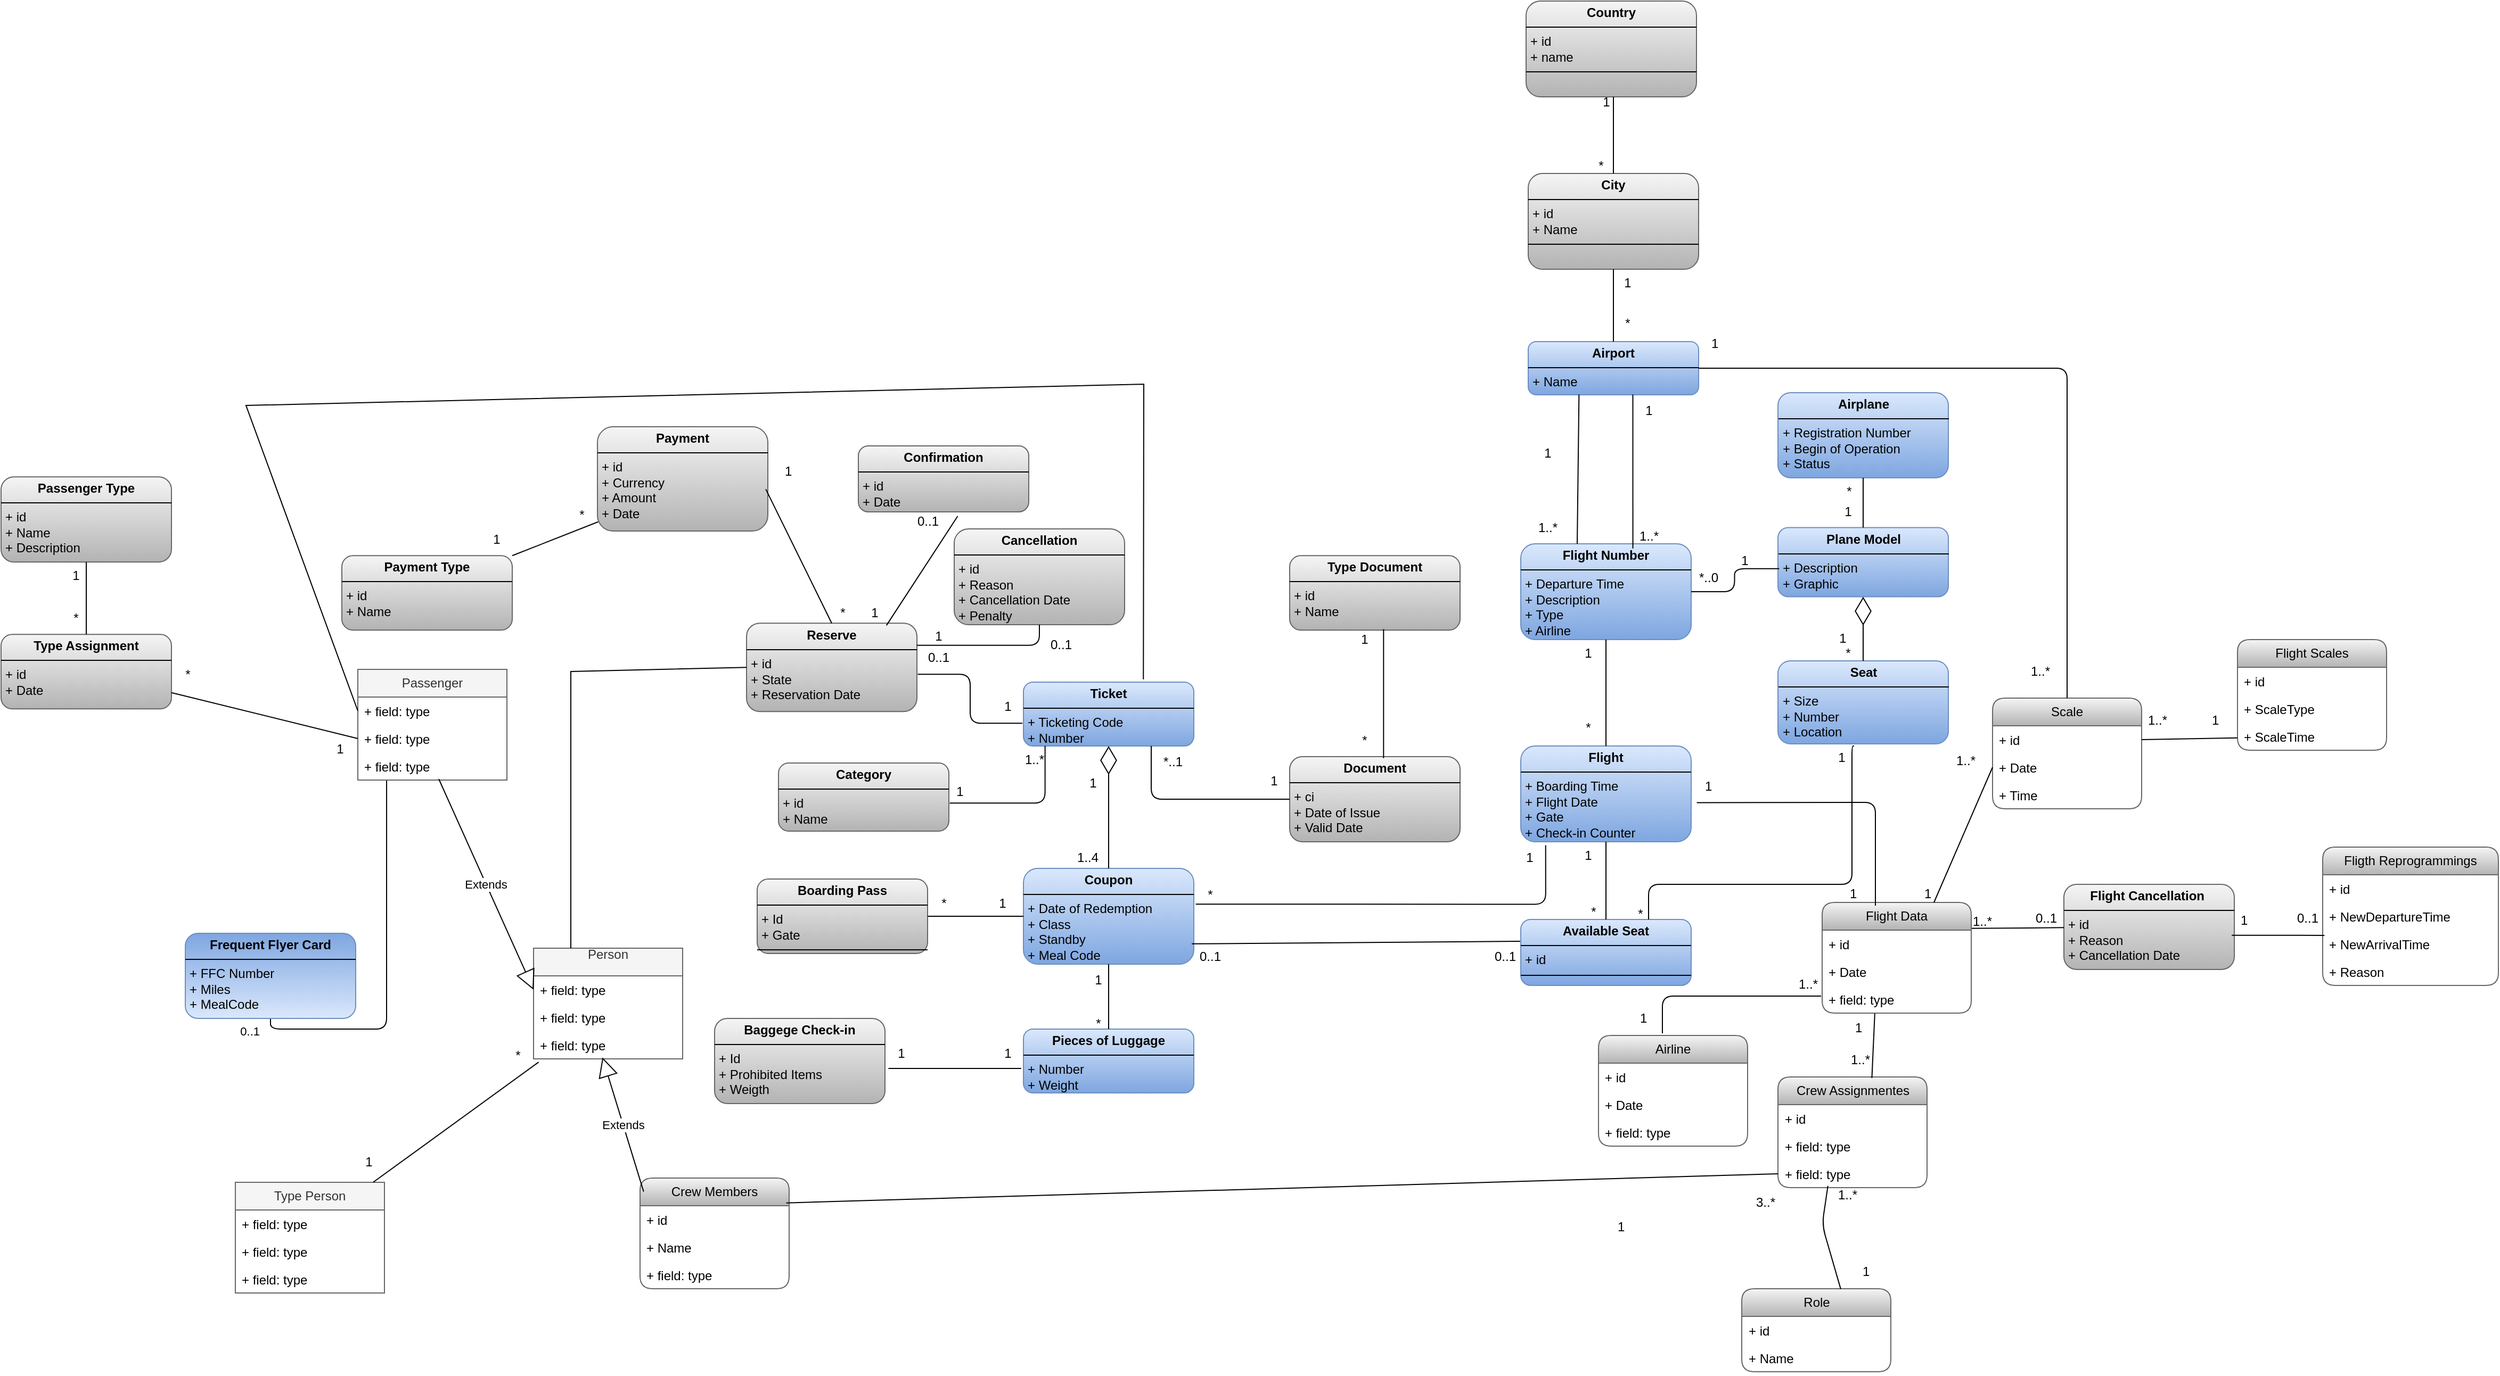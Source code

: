 <mxfile version="24.7.14">
  <diagram id="C5RBs43oDa-KdzZeNtuy" name="Page-1">
    <mxGraphModel dx="3405" dy="1661" grid="1" gridSize="10" guides="1" tooltips="1" connect="1" arrows="1" fold="1" page="1" pageScale="1" pageWidth="827" pageHeight="1169" math="0" shadow="0">
      <root>
        <mxCell id="WIyWlLk6GJQsqaUBKTNV-0" />
        <mxCell id="WIyWlLk6GJQsqaUBKTNV-1" parent="WIyWlLk6GJQsqaUBKTNV-0" />
        <mxCell id="QMsvHpXPwVjZWoKo-MYo-494" value="&lt;p style=&quot;margin:0px;margin-top:4px;text-align:center;&quot;&gt;&lt;b&gt;Ticket&lt;/b&gt;&lt;/p&gt;&lt;hr size=&quot;1&quot; style=&quot;border-style:solid;&quot;&gt;&lt;p style=&quot;margin:0px;margin-left:4px;&quot;&gt;+ Ticketing Code&lt;/p&gt;&lt;p style=&quot;margin:0px;margin-left:4px;&quot;&gt;+ Number&lt;/p&gt;&lt;hr size=&quot;1&quot; style=&quot;border-style:solid;&quot;&gt;&lt;p style=&quot;margin:0px;margin-left:4px;&quot;&gt;&lt;br&gt;&lt;/p&gt;" style="verticalAlign=top;align=left;overflow=fill;html=1;whiteSpace=wrap;fillColor=#dae8fc;rounded=1;gradientColor=#7ea6e0;strokeColor=#6c8ebf;" parent="WIyWlLk6GJQsqaUBKTNV-1" vertex="1">
          <mxGeometry x="-1440" y="420" width="160" height="60" as="geometry" />
        </mxCell>
        <mxCell id="QMsvHpXPwVjZWoKo-MYo-495" value="&lt;p style=&quot;margin:0px;margin-top:4px;text-align:center;&quot;&gt;&lt;b&gt;Coupon&lt;/b&gt;&lt;/p&gt;&lt;hr size=&quot;1&quot; style=&quot;border-style:solid;&quot;&gt;&lt;p style=&quot;margin:0px;margin-left:4px;&quot;&gt;+ Date of Redemption&lt;/p&gt;&lt;p style=&quot;margin:0px;margin-left:4px;&quot;&gt;+ Class&lt;/p&gt;&lt;p style=&quot;margin:0px;margin-left:4px;&quot;&gt;+ Standby&lt;/p&gt;&lt;p style=&quot;margin:0px;margin-left:4px;&quot;&gt;+ Meal Code&lt;/p&gt;&lt;hr size=&quot;1&quot; style=&quot;border-style:solid;&quot;&gt;&lt;p style=&quot;margin:0px;margin-left:4px;&quot;&gt;&lt;br&gt;&lt;/p&gt;" style="verticalAlign=top;align=left;overflow=fill;html=1;whiteSpace=wrap;fillColor=#dae8fc;rounded=1;gradientColor=#7ea6e0;strokeColor=#6c8ebf;" parent="WIyWlLk6GJQsqaUBKTNV-1" vertex="1">
          <mxGeometry x="-1440" y="595" width="160" height="90" as="geometry" />
        </mxCell>
        <mxCell id="QMsvHpXPwVjZWoKo-MYo-496" value="&lt;p style=&quot;margin:0px;margin-top:4px;text-align:center;&quot;&gt;&lt;b&gt;Pieces of Luggage&lt;/b&gt;&lt;/p&gt;&lt;hr size=&quot;1&quot; style=&quot;border-style:solid;&quot;&gt;&lt;p style=&quot;margin:0px;margin-left:4px;&quot;&gt;+ Number&lt;/p&gt;&lt;p style=&quot;margin:0px;margin-left:4px;&quot;&gt;+ Weight&lt;/p&gt;&lt;hr size=&quot;1&quot; style=&quot;border-style:solid;&quot;&gt;&lt;p style=&quot;margin:0px;margin-left:4px;&quot;&gt;&lt;br&gt;&lt;/p&gt;" style="verticalAlign=top;align=left;overflow=fill;html=1;whiteSpace=wrap;fillColor=#dae8fc;rounded=1;gradientColor=#7ea6e0;strokeColor=#6c8ebf;" parent="WIyWlLk6GJQsqaUBKTNV-1" vertex="1">
          <mxGeometry x="-1440" y="746" width="160" height="60" as="geometry" />
        </mxCell>
        <mxCell id="QMsvHpXPwVjZWoKo-MYo-507" value="" style="endArrow=diamondThin;endFill=0;endSize=24;html=1;rounded=1;entryX=0.5;entryY=1;entryDx=0;entryDy=0;exitX=0.5;exitY=0;exitDx=0;exitDy=0;" parent="WIyWlLk6GJQsqaUBKTNV-1" source="QMsvHpXPwVjZWoKo-MYo-495" target="QMsvHpXPwVjZWoKo-MYo-494" edge="1">
          <mxGeometry width="160" relative="1" as="geometry">
            <mxPoint x="-1360" y="560" as="sourcePoint" />
            <mxPoint x="-1200" y="560" as="targetPoint" />
          </mxGeometry>
        </mxCell>
        <mxCell id="QMsvHpXPwVjZWoKo-MYo-508" value="1" style="text;html=1;align=center;verticalAlign=middle;resizable=0;points=[];autosize=1;strokeColor=none;fillColor=none;rounded=1;" parent="WIyWlLk6GJQsqaUBKTNV-1" vertex="1">
          <mxGeometry x="-1390" y="500" width="30" height="30" as="geometry" />
        </mxCell>
        <mxCell id="QMsvHpXPwVjZWoKo-MYo-513" value="" style="endArrow=none;html=1;edgeStyle=orthogonalEdgeStyle;rounded=1;entryX=0.5;entryY=0;entryDx=0;entryDy=0;exitX=0.5;exitY=1;exitDx=0;exitDy=0;" parent="WIyWlLk6GJQsqaUBKTNV-1" source="QMsvHpXPwVjZWoKo-MYo-495" target="QMsvHpXPwVjZWoKo-MYo-496" edge="1">
          <mxGeometry relative="1" as="geometry">
            <mxPoint x="-1370" y="760" as="sourcePoint" />
            <mxPoint x="-1210" y="760" as="targetPoint" />
          </mxGeometry>
        </mxCell>
        <mxCell id="QMsvHpXPwVjZWoKo-MYo-519" value="*" style="text;html=1;align=center;verticalAlign=middle;resizable=0;points=[];autosize=1;strokeColor=none;fillColor=none;rounded=1;arcSize=0;" parent="WIyWlLk6GJQsqaUBKTNV-1" vertex="1">
          <mxGeometry x="-1625" y="339.75" width="30" height="30" as="geometry" />
        </mxCell>
        <mxCell id="QMsvHpXPwVjZWoKo-MYo-520" value="" style="endArrow=none;html=1;edgeStyle=orthogonalEdgeStyle;rounded=1;exitX=0.193;exitY=1;exitDx=0;exitDy=0;entryX=0.5;entryY=1;entryDx=0;entryDy=0;exitPerimeter=0;" parent="WIyWlLk6GJQsqaUBKTNV-1" source="KRj2QVbFsAgRiFOyGKjl-24" target="QMsvHpXPwVjZWoKo-MYo-486" edge="1">
          <mxGeometry relative="1" as="geometry">
            <mxPoint x="-2000" y="160" as="sourcePoint" />
            <mxPoint x="-1800" y="150" as="targetPoint" />
          </mxGeometry>
        </mxCell>
        <mxCell id="QMsvHpXPwVjZWoKo-MYo-522" value="0..1" style="edgeLabel;resizable=0;html=1;align=right;verticalAlign=bottom;rounded=1;" parent="QMsvHpXPwVjZWoKo-MYo-520" connectable="0" vertex="1">
          <mxGeometry x="1" relative="1" as="geometry">
            <mxPoint x="-10" y="20" as="offset" />
          </mxGeometry>
        </mxCell>
        <mxCell id="QMsvHpXPwVjZWoKo-MYo-523" value="1" style="text;html=1;align=center;verticalAlign=middle;resizable=0;points=[];autosize=1;strokeColor=none;fillColor=none;rounded=1;" parent="WIyWlLk6GJQsqaUBKTNV-1" vertex="1">
          <mxGeometry x="-1385" y="685" width="30" height="30" as="geometry" />
        </mxCell>
        <mxCell id="QMsvHpXPwVjZWoKo-MYo-524" value="*" style="text;html=1;align=center;verticalAlign=middle;resizable=0;points=[];autosize=1;strokeColor=none;fillColor=none;rounded=1;" parent="WIyWlLk6GJQsqaUBKTNV-1" vertex="1">
          <mxGeometry x="-1385" y="726" width="30" height="30" as="geometry" />
        </mxCell>
        <mxCell id="QMsvHpXPwVjZWoKo-MYo-525" value="&lt;p style=&quot;margin:0px;margin-top:4px;text-align:center;&quot;&gt;&lt;b&gt;Airport&lt;/b&gt;&lt;/p&gt;&lt;hr size=&quot;1&quot; style=&quot;border-style:solid;&quot;&gt;&lt;p style=&quot;margin:0px;margin-left:4px;&quot;&gt;+ Name&lt;/p&gt;&lt;hr size=&quot;1&quot; style=&quot;border-style:solid;&quot;&gt;&lt;p style=&quot;margin:0px;margin-left:4px;&quot;&gt;&lt;br&gt;&lt;/p&gt;" style="verticalAlign=top;align=left;overflow=fill;html=1;whiteSpace=wrap;fillColor=#dae8fc;rounded=1;gradientColor=#7ea6e0;strokeColor=#6c8ebf;" parent="WIyWlLk6GJQsqaUBKTNV-1" vertex="1">
          <mxGeometry x="-966" y="100" width="160" height="50" as="geometry" />
        </mxCell>
        <mxCell id="QMsvHpXPwVjZWoKo-MYo-526" value="&lt;p style=&quot;margin:0px;margin-top:4px;text-align:center;&quot;&gt;&lt;b&gt;Flight Number&lt;/b&gt;&lt;/p&gt;&lt;hr size=&quot;1&quot; style=&quot;border-style:solid;&quot;&gt;&lt;p style=&quot;margin:0px;margin-left:4px;&quot;&gt;+ Departure Time&lt;/p&gt;&lt;p style=&quot;margin:0px;margin-left:4px;&quot;&gt;+ Description&lt;/p&gt;&lt;p style=&quot;margin:0px;margin-left:4px;&quot;&gt;+ Type&amp;nbsp;&lt;/p&gt;&lt;p style=&quot;margin:0px;margin-left:4px;&quot;&gt;+ Airline&lt;/p&gt;&lt;hr size=&quot;1&quot; style=&quot;border-style:solid;&quot;&gt;&lt;p style=&quot;margin:0px;margin-left:4px;&quot;&gt;&lt;br&gt;&lt;/p&gt;" style="verticalAlign=top;align=left;overflow=fill;html=1;whiteSpace=wrap;fillColor=#dae8fc;rounded=1;gradientColor=#7ea6e0;strokeColor=#6c8ebf;" parent="WIyWlLk6GJQsqaUBKTNV-1" vertex="1">
          <mxGeometry x="-973" y="290" width="160" height="90" as="geometry" />
        </mxCell>
        <mxCell id="QMsvHpXPwVjZWoKo-MYo-527" value="&lt;p style=&quot;margin:0px;margin-top:4px;text-align:center;&quot;&gt;&lt;b&gt;Flight&lt;/b&gt;&lt;/p&gt;&lt;hr size=&quot;1&quot; style=&quot;border-style:solid;&quot;&gt;&lt;p style=&quot;margin:0px;margin-left:4px;&quot;&gt;+ Boarding Time&lt;/p&gt;&lt;p style=&quot;margin:0px;margin-left:4px;&quot;&gt;+ Flight Date&lt;/p&gt;&lt;p style=&quot;margin:0px;margin-left:4px;&quot;&gt;+ Gate&amp;nbsp;&lt;/p&gt;&lt;p style=&quot;margin:0px;margin-left:4px;&quot;&gt;+ Check-in Counter&lt;/p&gt;&lt;hr size=&quot;1&quot; style=&quot;border-style:solid;&quot;&gt;&lt;p style=&quot;margin:0px;margin-left:4px;&quot;&gt;&lt;br&gt;&lt;/p&gt;" style="verticalAlign=top;align=left;overflow=fill;html=1;whiteSpace=wrap;fillColor=#dae8fc;rounded=1;gradientColor=#7ea6e0;strokeColor=#6c8ebf;" parent="WIyWlLk6GJQsqaUBKTNV-1" vertex="1">
          <mxGeometry x="-973" y="480" width="160" height="90" as="geometry" />
        </mxCell>
        <mxCell id="QMsvHpXPwVjZWoKo-MYo-532" value="&lt;p style=&quot;margin:0px;margin-top:4px;text-align:center;&quot;&gt;&lt;b&gt;Available Seat&lt;/b&gt;&lt;/p&gt;&lt;hr size=&quot;1&quot; style=&quot;border-style:solid;&quot;&gt;&lt;p style=&quot;margin:0px;margin-left:4px;&quot;&gt;+ id&lt;/p&gt;&lt;hr size=&quot;1&quot; style=&quot;border-style:solid;&quot;&gt;&lt;p style=&quot;margin:0px;margin-left:4px;&quot;&gt;&lt;br&gt;&lt;/p&gt;" style="verticalAlign=top;align=left;overflow=fill;html=1;whiteSpace=wrap;fillColor=#dae8fc;rounded=1;gradientColor=#7ea6e0;strokeColor=#6c8ebf;" parent="WIyWlLk6GJQsqaUBKTNV-1" vertex="1">
          <mxGeometry x="-973" y="643" width="160" height="62" as="geometry" />
        </mxCell>
        <mxCell id="QMsvHpXPwVjZWoKo-MYo-537" value="" style="endArrow=none;html=1;edgeStyle=orthogonalEdgeStyle;rounded=1;exitX=0.5;exitY=1;exitDx=0;exitDy=0;entryX=0.5;entryY=0;entryDx=0;entryDy=0;" parent="WIyWlLk6GJQsqaUBKTNV-1" source="QMsvHpXPwVjZWoKo-MYo-526" target="QMsvHpXPwVjZWoKo-MYo-527" edge="1">
          <mxGeometry relative="1" as="geometry">
            <mxPoint x="-1093" y="500" as="sourcePoint" />
            <mxPoint x="-933" y="500" as="targetPoint" />
          </mxGeometry>
        </mxCell>
        <mxCell id="QMsvHpXPwVjZWoKo-MYo-541" value="" style="endArrow=none;html=1;edgeStyle=orthogonalEdgeStyle;rounded=1;exitX=1.011;exitY=0.374;exitDx=0;exitDy=0;exitPerimeter=0;entryX=0.146;entryY=1.036;entryDx=0;entryDy=0;entryPerimeter=0;" parent="WIyWlLk6GJQsqaUBKTNV-1" source="QMsvHpXPwVjZWoKo-MYo-495" target="QMsvHpXPwVjZWoKo-MYo-527" edge="1">
          <mxGeometry relative="1" as="geometry">
            <mxPoint x="-960" y="550" as="sourcePoint" />
            <mxPoint x="-800" y="550" as="targetPoint" />
          </mxGeometry>
        </mxCell>
        <mxCell id="QMsvHpXPwVjZWoKo-MYo-550" value="" style="endArrow=none;html=1;edgeStyle=orthogonalEdgeStyle;rounded=1;exitX=0.5;exitY=1;exitDx=0;exitDy=0;entryX=0.5;entryY=0;entryDx=0;entryDy=0;" parent="WIyWlLk6GJQsqaUBKTNV-1" source="QMsvHpXPwVjZWoKo-MYo-527" target="QMsvHpXPwVjZWoKo-MYo-532" edge="1">
          <mxGeometry relative="1" as="geometry">
            <mxPoint x="-960" y="550" as="sourcePoint" />
            <mxPoint x="-800" y="550" as="targetPoint" />
          </mxGeometry>
        </mxCell>
        <mxCell id="QMsvHpXPwVjZWoKo-MYo-553" value="1" style="text;html=1;align=center;verticalAlign=middle;resizable=0;points=[];autosize=1;strokeColor=none;fillColor=none;rounded=1;" parent="WIyWlLk6GJQsqaUBKTNV-1" vertex="1">
          <mxGeometry x="-963" y="190" width="30" height="30" as="geometry" />
        </mxCell>
        <mxCell id="QMsvHpXPwVjZWoKo-MYo-554" value="1..*" style="text;html=1;align=center;verticalAlign=middle;resizable=0;points=[];autosize=1;strokeColor=none;fillColor=none;rounded=1;" parent="WIyWlLk6GJQsqaUBKTNV-1" vertex="1">
          <mxGeometry x="-968" y="260" width="40" height="30" as="geometry" />
        </mxCell>
        <mxCell id="QMsvHpXPwVjZWoKo-MYo-555" value="1" style="text;html=1;align=center;verticalAlign=middle;resizable=0;points=[];autosize=1;strokeColor=none;fillColor=none;rounded=1;" parent="WIyWlLk6GJQsqaUBKTNV-1" vertex="1">
          <mxGeometry x="-868" y="150" width="30" height="30" as="geometry" />
        </mxCell>
        <mxCell id="QMsvHpXPwVjZWoKo-MYo-556" value="1..*" style="text;html=1;align=center;verticalAlign=middle;resizable=0;points=[];autosize=1;strokeColor=none;fillColor=none;rounded=1;" parent="WIyWlLk6GJQsqaUBKTNV-1" vertex="1">
          <mxGeometry x="-873" y="268" width="40" height="30" as="geometry" />
        </mxCell>
        <mxCell id="QMsvHpXPwVjZWoKo-MYo-557" value="1" style="text;html=1;align=center;verticalAlign=middle;resizable=0;points=[];autosize=1;strokeColor=none;fillColor=none;rounded=1;" parent="WIyWlLk6GJQsqaUBKTNV-1" vertex="1">
          <mxGeometry x="-925" y="378" width="30" height="30" as="geometry" />
        </mxCell>
        <mxCell id="QMsvHpXPwVjZWoKo-MYo-558" value="*" style="text;html=1;align=center;verticalAlign=middle;resizable=0;points=[];autosize=1;strokeColor=none;fillColor=none;rounded=1;" parent="WIyWlLk6GJQsqaUBKTNV-1" vertex="1">
          <mxGeometry x="-925" y="448" width="30" height="30" as="geometry" />
        </mxCell>
        <mxCell id="QMsvHpXPwVjZWoKo-MYo-559" value="1" style="text;html=1;align=center;verticalAlign=middle;resizable=0;points=[];autosize=1;strokeColor=none;fillColor=none;rounded=1;" parent="WIyWlLk6GJQsqaUBKTNV-1" vertex="1">
          <mxGeometry x="-980" y="570" width="30" height="30" as="geometry" />
        </mxCell>
        <mxCell id="QMsvHpXPwVjZWoKo-MYo-560" value="*" style="text;html=1;align=center;verticalAlign=middle;resizable=0;points=[];autosize=1;strokeColor=none;fillColor=none;rounded=1;" parent="WIyWlLk6GJQsqaUBKTNV-1" vertex="1">
          <mxGeometry x="-1280" y="605" width="30" height="30" as="geometry" />
        </mxCell>
        <mxCell id="QMsvHpXPwVjZWoKo-MYo-562" value="0..1" style="text;html=1;align=center;verticalAlign=middle;resizable=0;points=[];autosize=1;strokeColor=none;fillColor=none;rounded=1;" parent="WIyWlLk6GJQsqaUBKTNV-1" vertex="1">
          <mxGeometry x="-1285" y="663" width="40" height="30" as="geometry" />
        </mxCell>
        <mxCell id="QMsvHpXPwVjZWoKo-MYo-563" value="0..1" style="text;html=1;align=center;verticalAlign=middle;resizable=0;points=[];autosize=1;strokeColor=none;fillColor=none;rounded=1;" parent="WIyWlLk6GJQsqaUBKTNV-1" vertex="1">
          <mxGeometry x="-1008" y="663" width="40" height="30" as="geometry" />
        </mxCell>
        <mxCell id="QMsvHpXPwVjZWoKo-MYo-564" value="1" style="text;html=1;align=center;verticalAlign=middle;resizable=0;points=[];autosize=1;strokeColor=none;fillColor=none;rounded=1;" parent="WIyWlLk6GJQsqaUBKTNV-1" vertex="1">
          <mxGeometry x="-925" y="568" width="30" height="30" as="geometry" />
        </mxCell>
        <mxCell id="QMsvHpXPwVjZWoKo-MYo-565" value="*" style="text;html=1;align=center;verticalAlign=middle;resizable=0;points=[];autosize=1;strokeColor=none;fillColor=none;rounded=1;" parent="WIyWlLk6GJQsqaUBKTNV-1" vertex="1">
          <mxGeometry x="-920" y="621" width="30" height="30" as="geometry" />
        </mxCell>
        <mxCell id="QMsvHpXPwVjZWoKo-MYo-566" value="&lt;p style=&quot;margin:0px;margin-top:4px;text-align:center;&quot;&gt;&lt;b&gt;Airplane&lt;/b&gt;&lt;/p&gt;&lt;hr size=&quot;1&quot; style=&quot;border-style:solid;&quot;&gt;&lt;p style=&quot;margin:0px;margin-left:4px;&quot;&gt;+ Registration Number&lt;/p&gt;&lt;p style=&quot;margin:0px;margin-left:4px;&quot;&gt;+ Begin of Operation&amp;nbsp;&lt;/p&gt;&lt;p style=&quot;margin:0px;margin-left:4px;&quot;&gt;+ Status&lt;/p&gt;&lt;hr size=&quot;1&quot; style=&quot;border-style:solid;&quot;&gt;&lt;p style=&quot;margin:0px;margin-left:4px;&quot;&gt;&lt;br&gt;&lt;/p&gt;" style="verticalAlign=top;align=left;overflow=fill;html=1;whiteSpace=wrap;fillColor=#dae8fc;rounded=1;gradientColor=#7ea6e0;strokeColor=#6c8ebf;" parent="WIyWlLk6GJQsqaUBKTNV-1" vertex="1">
          <mxGeometry x="-731.5" y="148" width="160" height="80" as="geometry" />
        </mxCell>
        <mxCell id="QMsvHpXPwVjZWoKo-MYo-567" value="&lt;p style=&quot;margin:0px;margin-top:4px;text-align:center;&quot;&gt;&lt;b&gt;Plane Model&lt;/b&gt;&lt;/p&gt;&lt;hr size=&quot;1&quot; style=&quot;border-style:solid;&quot;&gt;&lt;p style=&quot;margin:0px;margin-left:4px;&quot;&gt;+ Description&lt;/p&gt;&lt;p style=&quot;margin:0px;margin-left:4px;&quot;&gt;+ Graphic&lt;/p&gt;&lt;hr size=&quot;1&quot; style=&quot;border-style:solid;&quot;&gt;&lt;p style=&quot;margin:0px;margin-left:4px;&quot;&gt;&lt;br&gt;&lt;/p&gt;" style="verticalAlign=top;align=left;overflow=fill;html=1;whiteSpace=wrap;fillColor=#dae8fc;rounded=1;gradientColor=#7ea6e0;strokeColor=#6c8ebf;" parent="WIyWlLk6GJQsqaUBKTNV-1" vertex="1">
          <mxGeometry x="-731.5" y="274.75" width="160" height="65" as="geometry" />
        </mxCell>
        <mxCell id="QMsvHpXPwVjZWoKo-MYo-568" value="&lt;p style=&quot;margin:0px;margin-top:4px;text-align:center;&quot;&gt;&lt;b&gt;Seat&lt;/b&gt;&lt;/p&gt;&lt;hr size=&quot;1&quot; style=&quot;border-style:solid;&quot;&gt;&lt;p style=&quot;margin:0px;margin-left:4px;&quot;&gt;+ Size&lt;/p&gt;&lt;p style=&quot;margin:0px;margin-left:4px;&quot;&gt;+ Number&amp;nbsp;&lt;/p&gt;&lt;p style=&quot;margin:0px;margin-left:4px;&quot;&gt;+ Location&lt;/p&gt;&lt;hr size=&quot;1&quot; style=&quot;border-style:solid;&quot;&gt;&lt;p style=&quot;margin:0px;margin-left:4px;&quot;&gt;&lt;br&gt;&lt;/p&gt;" style="verticalAlign=top;align=left;overflow=fill;html=1;whiteSpace=wrap;fillColor=#dae8fc;rounded=1;gradientColor=#7ea6e0;strokeColor=#6c8ebf;" parent="WIyWlLk6GJQsqaUBKTNV-1" vertex="1">
          <mxGeometry x="-731.5" y="400" width="160" height="78" as="geometry" />
        </mxCell>
        <mxCell id="QMsvHpXPwVjZWoKo-MYo-571" value="" style="endArrow=none;html=1;edgeStyle=orthogonalEdgeStyle;rounded=1;exitX=0.5;exitY=0;exitDx=0;exitDy=0;entryX=0.5;entryY=1;entryDx=0;entryDy=0;" parent="WIyWlLk6GJQsqaUBKTNV-1" source="QMsvHpXPwVjZWoKo-MYo-567" target="QMsvHpXPwVjZWoKo-MYo-566" edge="1">
          <mxGeometry relative="1" as="geometry">
            <mxPoint x="-792.5" y="320" as="sourcePoint" />
            <mxPoint x="-632.5" y="320" as="targetPoint" />
          </mxGeometry>
        </mxCell>
        <mxCell id="QMsvHpXPwVjZWoKo-MYo-574" value="" style="endArrow=diamondThin;endFill=0;endSize=24;html=1;rounded=1;entryX=0.5;entryY=1;entryDx=0;entryDy=0;exitX=0.5;exitY=0;exitDx=0;exitDy=0;" parent="WIyWlLk6GJQsqaUBKTNV-1" source="QMsvHpXPwVjZWoKo-MYo-568" target="QMsvHpXPwVjZWoKo-MYo-567" edge="1">
          <mxGeometry width="160" relative="1" as="geometry">
            <mxPoint x="-765.5" y="442" as="sourcePoint" />
            <mxPoint x="-605.5" y="442" as="targetPoint" />
          </mxGeometry>
        </mxCell>
        <mxCell id="QMsvHpXPwVjZWoKo-MYo-575" value="" style="endArrow=none;html=1;edgeStyle=orthogonalEdgeStyle;rounded=1;exitX=0.75;exitY=0;exitDx=0;exitDy=0;" parent="WIyWlLk6GJQsqaUBKTNV-1" source="QMsvHpXPwVjZWoKo-MYo-532" edge="1">
          <mxGeometry relative="1" as="geometry">
            <mxPoint x="-744" y="734" as="sourcePoint" />
            <mxPoint x="-660" y="480" as="targetPoint" />
            <Array as="points">
              <mxPoint x="-853" y="610" />
              <mxPoint x="-662" y="610" />
              <mxPoint x="-662" y="480" />
            </Array>
          </mxGeometry>
        </mxCell>
        <mxCell id="QMsvHpXPwVjZWoKo-MYo-578" value="" style="endArrow=none;html=1;edgeStyle=orthogonalEdgeStyle;rounded=1;exitX=1;exitY=0.5;exitDx=0;exitDy=0;entryX=0.007;entryY=0.594;entryDx=0;entryDy=0;entryPerimeter=0;" parent="WIyWlLk6GJQsqaUBKTNV-1" source="QMsvHpXPwVjZWoKo-MYo-526" target="QMsvHpXPwVjZWoKo-MYo-567" edge="1">
          <mxGeometry relative="1" as="geometry">
            <mxPoint x="-744" y="530" as="sourcePoint" />
            <mxPoint x="-584" y="530" as="targetPoint" />
          </mxGeometry>
        </mxCell>
        <mxCell id="QMsvHpXPwVjZWoKo-MYo-581" value="*..0" style="text;html=1;align=center;verticalAlign=middle;resizable=0;points=[];autosize=1;strokeColor=none;fillColor=none;rounded=1;" parent="WIyWlLk6GJQsqaUBKTNV-1" vertex="1">
          <mxGeometry x="-815" y="309" width="36" height="26" as="geometry" />
        </mxCell>
        <mxCell id="QMsvHpXPwVjZWoKo-MYo-582" value="1" style="text;html=1;align=center;verticalAlign=middle;resizable=0;points=[];autosize=1;strokeColor=none;fillColor=none;rounded=1;" parent="WIyWlLk6GJQsqaUBKTNV-1" vertex="1">
          <mxGeometry x="-776" y="293" width="25" height="26" as="geometry" />
        </mxCell>
        <mxCell id="QMsvHpXPwVjZWoKo-MYo-583" value="*" style="text;html=1;align=center;verticalAlign=middle;resizable=0;points=[];autosize=1;strokeColor=none;fillColor=none;rounded=1;" parent="WIyWlLk6GJQsqaUBKTNV-1" vertex="1">
          <mxGeometry x="-676.5" y="228" width="23" height="26" as="geometry" />
        </mxCell>
        <mxCell id="QMsvHpXPwVjZWoKo-MYo-585" value="1" style="text;html=1;align=center;verticalAlign=middle;resizable=0;points=[];autosize=1;strokeColor=none;fillColor=none;rounded=1;" parent="WIyWlLk6GJQsqaUBKTNV-1" vertex="1">
          <mxGeometry x="-678.5" y="247" width="25" height="26" as="geometry" />
        </mxCell>
        <mxCell id="QMsvHpXPwVjZWoKo-MYo-586" value="1" style="text;html=1;align=center;verticalAlign=middle;resizable=0;points=[];autosize=1;strokeColor=none;fillColor=none;rounded=1;" parent="WIyWlLk6GJQsqaUBKTNV-1" vertex="1">
          <mxGeometry x="-683.5" y="366" width="25" height="26" as="geometry" />
        </mxCell>
        <mxCell id="QMsvHpXPwVjZWoKo-MYo-587" value="*" style="text;html=1;align=center;verticalAlign=middle;resizable=0;points=[];autosize=1;strokeColor=none;fillColor=none;rounded=1;" parent="WIyWlLk6GJQsqaUBKTNV-1" vertex="1">
          <mxGeometry x="-677.5" y="380" width="23" height="26" as="geometry" />
        </mxCell>
        <mxCell id="QMsvHpXPwVjZWoKo-MYo-588" value="1" style="text;html=1;align=center;verticalAlign=middle;resizable=0;points=[];autosize=1;strokeColor=none;fillColor=none;rounded=1;arcSize=50;" parent="WIyWlLk6GJQsqaUBKTNV-1" vertex="1">
          <mxGeometry x="-685" y="478" width="25" height="26" as="geometry" />
        </mxCell>
        <mxCell id="QMsvHpXPwVjZWoKo-MYo-589" value="*" style="text;html=1;align=center;verticalAlign=middle;resizable=0;points=[];autosize=1;strokeColor=none;fillColor=none;rounded=1;arcSize=25;" parent="WIyWlLk6GJQsqaUBKTNV-1" vertex="1">
          <mxGeometry x="-873" y="625" width="23" height="26" as="geometry" />
        </mxCell>
        <mxCell id="bgWBPSLHwiRNU1j04OMt-0" value="&lt;p style=&quot;margin:0px;margin-top:4px;text-align:center;&quot;&gt;&lt;b&gt;Boarding Pass&lt;/b&gt;&lt;/p&gt;&lt;hr size=&quot;1&quot; style=&quot;border-style:solid;&quot;&gt;&lt;p style=&quot;margin:0px;margin-left:4px;&quot;&gt;+ Id&amp;nbsp;&lt;/p&gt;&lt;p style=&quot;margin:0px;margin-left:4px;&quot;&gt;+ Gate&lt;/p&gt;&lt;hr size=&quot;1&quot; style=&quot;border-style:solid;&quot;&gt;&lt;p style=&quot;margin:0px;margin-left:4px;&quot;&gt;&lt;br&gt;&lt;/p&gt;" style="verticalAlign=top;align=left;overflow=fill;html=1;whiteSpace=wrap;fillColor=#f5f5f5;rounded=1;gradientColor=#b3b3b3;strokeColor=#666666;" parent="WIyWlLk6GJQsqaUBKTNV-1" vertex="1">
          <mxGeometry x="-1690" y="605" width="160" height="70" as="geometry" />
        </mxCell>
        <mxCell id="bgWBPSLHwiRNU1j04OMt-1" style="edgeStyle=orthogonalEdgeStyle;rounded=1;orthogonalLoop=1;jettySize=auto;html=1;exitX=0.5;exitY=1;exitDx=0;exitDy=0;" parent="WIyWlLk6GJQsqaUBKTNV-1" source="bgWBPSLHwiRNU1j04OMt-0" target="bgWBPSLHwiRNU1j04OMt-0" edge="1">
          <mxGeometry relative="1" as="geometry" />
        </mxCell>
        <mxCell id="bgWBPSLHwiRNU1j04OMt-2" value="&lt;p style=&quot;margin:0px;margin-top:4px;text-align:center;&quot;&gt;&lt;b&gt;Baggege Check-in&lt;/b&gt;&lt;/p&gt;&lt;hr size=&quot;1&quot; style=&quot;border-style:solid;&quot;&gt;&lt;p style=&quot;margin:0px;margin-left:4px;&quot;&gt;+ Id&lt;/p&gt;&lt;p style=&quot;margin:0px;margin-left:4px;&quot;&gt;+ Prohibited Items&lt;/p&gt;&lt;p style=&quot;margin:0px;margin-left:4px;&quot;&gt;+ Weigth&lt;/p&gt;&lt;hr size=&quot;1&quot; style=&quot;border-style:solid;&quot;&gt;&lt;p style=&quot;margin:0px;margin-left:4px;&quot;&gt;&lt;br&gt;&lt;/p&gt;&lt;p style=&quot;margin:0px;margin-left:4px;&quot;&gt;&lt;br&gt;&lt;/p&gt;" style="verticalAlign=top;align=left;overflow=fill;html=1;whiteSpace=wrap;fillColor=#f5f5f5;rounded=1;gradientColor=#b3b3b3;strokeColor=#666666;" parent="WIyWlLk6GJQsqaUBKTNV-1" vertex="1">
          <mxGeometry x="-1730" y="736" width="160" height="80" as="geometry" />
        </mxCell>
        <mxCell id="IgqxZhTUIi47PmuO_gBq-0" value="" style="endArrow=none;html=1;edgeStyle=orthogonalEdgeStyle;rounded=1;exitX=1;exitY=0.5;exitDx=0;exitDy=0;entryX=0;entryY=0.5;entryDx=0;entryDy=0;" parent="WIyWlLk6GJQsqaUBKTNV-1" source="bgWBPSLHwiRNU1j04OMt-0" target="QMsvHpXPwVjZWoKo-MYo-495" edge="1">
          <mxGeometry relative="1" as="geometry">
            <mxPoint x="-1610" y="745" as="sourcePoint" />
            <mxPoint x="-1450" y="745" as="targetPoint" />
          </mxGeometry>
        </mxCell>
        <mxCell id="IgqxZhTUIi47PmuO_gBq-3" value="" style="endArrow=none;html=1;edgeStyle=orthogonalEdgeStyle;rounded=1;exitX=1.02;exitY=0.587;exitDx=0;exitDy=0;exitPerimeter=0;entryX=-0.013;entryY=0.616;entryDx=0;entryDy=0;entryPerimeter=0;" parent="WIyWlLk6GJQsqaUBKTNV-1" source="bgWBPSLHwiRNU1j04OMt-2" target="QMsvHpXPwVjZWoKo-MYo-496" edge="1">
          <mxGeometry relative="1" as="geometry">
            <mxPoint x="-1610" y="726" as="sourcePoint" />
            <mxPoint x="-1450" y="726" as="targetPoint" />
          </mxGeometry>
        </mxCell>
        <mxCell id="IgqxZhTUIi47PmuO_gBq-6" value="1" style="text;html=1;align=center;verticalAlign=middle;resizable=0;points=[];autosize=1;strokeColor=none;fillColor=none;rounded=1;" parent="WIyWlLk6GJQsqaUBKTNV-1" vertex="1">
          <mxGeometry x="-1570" y="754" width="30" height="30" as="geometry" />
        </mxCell>
        <mxCell id="IgqxZhTUIi47PmuO_gBq-7" value="1" style="text;html=1;align=center;verticalAlign=middle;resizable=0;points=[];autosize=1;strokeColor=none;fillColor=none;rounded=1;" parent="WIyWlLk6GJQsqaUBKTNV-1" vertex="1">
          <mxGeometry x="-1470" y="754" width="30" height="30" as="geometry" />
        </mxCell>
        <mxCell id="IgqxZhTUIi47PmuO_gBq-8" value="*" style="text;html=1;align=center;verticalAlign=middle;resizable=0;points=[];autosize=1;strokeColor=none;fillColor=none;rounded=1;" parent="WIyWlLk6GJQsqaUBKTNV-1" vertex="1">
          <mxGeometry x="-1530" y="613" width="30" height="30" as="geometry" />
        </mxCell>
        <mxCell id="IgqxZhTUIi47PmuO_gBq-9" value="1" style="text;html=1;align=center;verticalAlign=middle;resizable=0;points=[];autosize=1;strokeColor=none;fillColor=none;rounded=1;" parent="WIyWlLk6GJQsqaUBKTNV-1" vertex="1">
          <mxGeometry x="-1475" y="613" width="30" height="30" as="geometry" />
        </mxCell>
        <mxCell id="IgqxZhTUIi47PmuO_gBq-10" value="&lt;p style=&quot;margin:0px;margin-top:4px;text-align:center;&quot;&gt;&lt;b&gt;City&lt;/b&gt;&lt;/p&gt;&lt;hr size=&quot;1&quot; style=&quot;border-style:solid;&quot;&gt;&lt;p style=&quot;margin:0px;margin-left:4px;&quot;&gt;+ id&amp;nbsp;&lt;/p&gt;&lt;p style=&quot;margin:0px;margin-left:4px;&quot;&gt;+ Name&lt;/p&gt;&lt;hr size=&quot;1&quot; style=&quot;border-style:solid;&quot;&gt;&lt;p style=&quot;margin:0px;margin-left:4px;&quot;&gt;&lt;br&gt;&lt;/p&gt;" style="verticalAlign=top;align=left;overflow=fill;html=1;whiteSpace=wrap;fillColor=#f5f5f5;rounded=1;gradientColor=#b3b3b3;strokeColor=#666666;" parent="WIyWlLk6GJQsqaUBKTNV-1" vertex="1">
          <mxGeometry x="-966" y="-58" width="160" height="90" as="geometry" />
        </mxCell>
        <mxCell id="IgqxZhTUIi47PmuO_gBq-11" value="&lt;p style=&quot;margin:0px;margin-top:4px;text-align:center;&quot;&gt;&lt;b&gt;Country&lt;/b&gt;&lt;/p&gt;&lt;hr size=&quot;1&quot; style=&quot;border-style:solid;&quot;&gt;&lt;p style=&quot;margin:0px;margin-left:4px;&quot;&gt;+ id&lt;/p&gt;&lt;p style=&quot;margin:0px;margin-left:4px;&quot;&gt;+ name&lt;/p&gt;&lt;hr size=&quot;1&quot; style=&quot;border-style:solid;&quot;&gt;&lt;p style=&quot;margin:0px;margin-left:4px;&quot;&gt;&lt;br&gt;&lt;/p&gt;" style="verticalAlign=top;align=left;overflow=fill;html=1;whiteSpace=wrap;fillColor=#f5f5f5;rounded=1;gradientColor=#b3b3b3;strokeColor=#666666;" parent="WIyWlLk6GJQsqaUBKTNV-1" vertex="1">
          <mxGeometry x="-968" y="-220" width="160" height="90" as="geometry" />
        </mxCell>
        <mxCell id="IgqxZhTUIi47PmuO_gBq-12" value="" style="endArrow=none;html=1;edgeStyle=orthogonalEdgeStyle;rounded=1;exitX=0.5;exitY=0;exitDx=0;exitDy=0;entryX=0.5;entryY=1;entryDx=0;entryDy=0;" parent="WIyWlLk6GJQsqaUBKTNV-1" source="QMsvHpXPwVjZWoKo-MYo-525" target="IgqxZhTUIi47PmuO_gBq-10" edge="1">
          <mxGeometry relative="1" as="geometry">
            <mxPoint x="-873" y="70" as="sourcePoint" />
            <mxPoint x="-713" y="70" as="targetPoint" />
          </mxGeometry>
        </mxCell>
        <mxCell id="IgqxZhTUIi47PmuO_gBq-18" value="*" style="text;html=1;align=center;verticalAlign=middle;resizable=0;points=[];autosize=1;strokeColor=none;fillColor=none;rounded=1;" parent="WIyWlLk6GJQsqaUBKTNV-1" vertex="1">
          <mxGeometry x="-888" y="68" width="30" height="30" as="geometry" />
        </mxCell>
        <mxCell id="IgqxZhTUIi47PmuO_gBq-19" value="1" style="text;html=1;align=center;verticalAlign=middle;resizable=0;points=[];autosize=1;strokeColor=none;fillColor=none;rounded=1;" parent="WIyWlLk6GJQsqaUBKTNV-1" vertex="1">
          <mxGeometry x="-888" y="30" width="30" height="30" as="geometry" />
        </mxCell>
        <mxCell id="IgqxZhTUIi47PmuO_gBq-20" value="*" style="text;html=1;align=center;verticalAlign=middle;resizable=0;points=[];autosize=1;strokeColor=none;fillColor=none;rounded=1;" parent="WIyWlLk6GJQsqaUBKTNV-1" vertex="1">
          <mxGeometry x="-913" y="-80" width="30" height="30" as="geometry" />
        </mxCell>
        <mxCell id="IgqxZhTUIi47PmuO_gBq-21" value="1" style="text;html=1;align=center;verticalAlign=middle;resizable=0;points=[];autosize=1;strokeColor=none;fillColor=none;rounded=1;" parent="WIyWlLk6GJQsqaUBKTNV-1" vertex="1">
          <mxGeometry x="-908" y="-140" width="30" height="30" as="geometry" />
        </mxCell>
        <mxCell id="IgqxZhTUIi47PmuO_gBq-22" value="&lt;p style=&quot;margin:0px;margin-top:4px;text-align:center;&quot;&gt;&lt;b&gt;Payment Type&lt;/b&gt;&lt;/p&gt;&lt;hr size=&quot;1&quot; style=&quot;border-style:solid;&quot;&gt;&lt;p style=&quot;margin:0px;margin-left:4px;&quot;&gt;+ id&lt;/p&gt;&lt;p style=&quot;margin:0px;margin-left:4px;&quot;&gt;+ Name&lt;/p&gt;&lt;p style=&quot;margin:0px;margin-left:4px;&quot;&gt;&lt;br&gt;&lt;/p&gt;&lt;hr size=&quot;1&quot; style=&quot;border-style:solid;&quot;&gt;&lt;p style=&quot;margin:0px;margin-left:4px;&quot;&gt;&lt;br&gt;&lt;/p&gt;" style="verticalAlign=top;align=left;overflow=fill;html=1;whiteSpace=wrap;fillColor=#f5f5f5;rounded=1;gradientColor=#b3b3b3;strokeColor=#666666;" parent="WIyWlLk6GJQsqaUBKTNV-1" vertex="1">
          <mxGeometry x="-2080" y="301.13" width="160" height="70" as="geometry" />
        </mxCell>
        <mxCell id="IgqxZhTUIi47PmuO_gBq-23" value="&lt;p style=&quot;margin:0px;margin-top:4px;text-align:center;&quot;&gt;&lt;b&gt;Reserve&lt;/b&gt;&lt;/p&gt;&lt;hr size=&quot;1&quot; style=&quot;border-style:solid;&quot;&gt;&lt;p style=&quot;margin:0px;margin-left:4px;&quot;&gt;+ id&amp;nbsp;&lt;/p&gt;&lt;p style=&quot;margin:0px;margin-left:4px;&quot;&gt;+ State&lt;/p&gt;&lt;p style=&quot;margin:0px;margin-left:4px;&quot;&gt;+ Reservation Date&lt;/p&gt;&lt;p style=&quot;margin:0px;margin-left:4px;&quot;&gt;&lt;br&gt;&lt;/p&gt;&lt;p style=&quot;margin:0px;margin-left:4px;&quot;&gt;&lt;br&gt;&lt;/p&gt;" style="verticalAlign=top;align=left;overflow=fill;html=1;whiteSpace=wrap;fillColor=#f5f5f5;rounded=1;gradientColor=#b3b3b3;strokeColor=#666666;" parent="WIyWlLk6GJQsqaUBKTNV-1" vertex="1">
          <mxGeometry x="-1700" y="364.63" width="160" height="83" as="geometry" />
        </mxCell>
        <mxCell id="IgqxZhTUIi47PmuO_gBq-24" value="&lt;p style=&quot;margin:0px;margin-top:4px;text-align:center;&quot;&gt;&lt;b&gt;Cancellation&lt;/b&gt;&lt;/p&gt;&lt;hr size=&quot;1&quot; style=&quot;border-style:solid;&quot;&gt;&lt;p style=&quot;margin:0px;margin-left:4px;&quot;&gt;+ id&amp;nbsp;&lt;/p&gt;&lt;p style=&quot;margin:0px;margin-left:4px;&quot;&gt;+ Reason&lt;/p&gt;&lt;p style=&quot;margin:0px;margin-left:4px;&quot;&gt;+ Cancellation Date&lt;/p&gt;&lt;p style=&quot;margin:0px;margin-left:4px;&quot;&gt;+ Penalty&lt;/p&gt;" style="verticalAlign=top;align=left;overflow=fill;html=1;whiteSpace=wrap;fillColor=#f5f5f5;rounded=1;gradientColor=#b3b3b3;strokeColor=#666666;" parent="WIyWlLk6GJQsqaUBKTNV-1" vertex="1">
          <mxGeometry x="-1505" y="276" width="160" height="90" as="geometry" />
        </mxCell>
        <mxCell id="IgqxZhTUIi47PmuO_gBq-25" value="&lt;p style=&quot;margin:0px;margin-top:4px;text-align:center;&quot;&gt;&lt;b&gt;Payment&lt;/b&gt;&lt;/p&gt;&lt;hr size=&quot;1&quot; style=&quot;border-style:solid;&quot;&gt;&lt;p style=&quot;margin:0px;margin-left:4px;&quot;&gt;+ id&lt;/p&gt;&lt;p style=&quot;margin:0px;margin-left:4px;&quot;&gt;+ Currency&amp;nbsp;&lt;/p&gt;&lt;p style=&quot;margin:0px;margin-left:4px;&quot;&gt;+ Amount&lt;/p&gt;&lt;p style=&quot;margin:0px;margin-left:4px;&quot;&gt;+ Date&lt;/p&gt;" style="verticalAlign=top;align=left;overflow=fill;html=1;whiteSpace=wrap;fillColor=#f5f5f5;rounded=1;gradientColor=#b3b3b3;strokeColor=#666666;" parent="WIyWlLk6GJQsqaUBKTNV-1" vertex="1">
          <mxGeometry x="-1840" y="180" width="160" height="98" as="geometry" />
        </mxCell>
        <mxCell id="IgqxZhTUIi47PmuO_gBq-32" value="&lt;p style=&quot;margin:0px;margin-top:4px;text-align:center;&quot;&gt;&lt;b&gt;Confirmation&lt;/b&gt;&lt;/p&gt;&lt;hr size=&quot;1&quot; style=&quot;border-style:solid;&quot;&gt;&lt;p style=&quot;margin:0px;margin-left:4px;&quot;&gt;+ id&lt;/p&gt;&lt;p style=&quot;margin:0px;margin-left:4px;&quot;&gt;+ Date&lt;/p&gt;&lt;p style=&quot;margin:0px;margin-left:4px;&quot;&gt;&lt;br&gt;&lt;/p&gt;" style="verticalAlign=top;align=left;overflow=fill;html=1;whiteSpace=wrap;fillColor=#f5f5f5;rounded=1;gradientColor=#b3b3b3;strokeColor=#666666;" parent="WIyWlLk6GJQsqaUBKTNV-1" vertex="1">
          <mxGeometry x="-1595" y="198" width="160" height="62" as="geometry" />
        </mxCell>
        <mxCell id="IgqxZhTUIi47PmuO_gBq-36" value="" style="endArrow=none;html=1;edgeStyle=orthogonalEdgeStyle;rounded=1;exitX=1.005;exitY=0.578;exitDx=0;exitDy=0;exitPerimeter=0;entryX=-0.006;entryY=0.644;entryDx=0;entryDy=0;entryPerimeter=0;" parent="WIyWlLk6GJQsqaUBKTNV-1" source="IgqxZhTUIi47PmuO_gBq-23" target="QMsvHpXPwVjZWoKo-MYo-494" edge="1">
          <mxGeometry relative="1" as="geometry">
            <mxPoint x="-1520" y="500" as="sourcePoint" />
            <mxPoint x="-1420" y="490" as="targetPoint" />
          </mxGeometry>
        </mxCell>
        <mxCell id="IgqxZhTUIi47PmuO_gBq-39" value="" style="endArrow=none;html=1;edgeStyle=orthogonalEdgeStyle;rounded=1;exitX=1;exitY=0.25;exitDx=0;exitDy=0;entryX=0.5;entryY=1;entryDx=0;entryDy=0;" parent="WIyWlLk6GJQsqaUBKTNV-1" source="IgqxZhTUIi47PmuO_gBq-23" target="IgqxZhTUIi47PmuO_gBq-24" edge="1">
          <mxGeometry relative="1" as="geometry">
            <mxPoint x="-1600" y="334.38" as="sourcePoint" />
            <mxPoint x="-1440" y="334.38" as="targetPoint" />
          </mxGeometry>
        </mxCell>
        <mxCell id="IgqxZhTUIi47PmuO_gBq-42" value="0..1" style="text;html=1;align=center;verticalAlign=middle;resizable=0;points=[];autosize=1;strokeColor=none;fillColor=none;rounded=1;" parent="WIyWlLk6GJQsqaUBKTNV-1" vertex="1">
          <mxGeometry x="-1540" y="382.13" width="40" height="30" as="geometry" />
        </mxCell>
        <mxCell id="IgqxZhTUIi47PmuO_gBq-43" value="1" style="text;html=1;align=center;verticalAlign=middle;resizable=0;points=[];autosize=1;strokeColor=none;fillColor=none;rounded=1;" parent="WIyWlLk6GJQsqaUBKTNV-1" vertex="1">
          <mxGeometry x="-1470" y="427.75" width="30" height="30" as="geometry" />
        </mxCell>
        <mxCell id="IgqxZhTUIi47PmuO_gBq-44" value="1" style="text;html=1;align=center;verticalAlign=middle;resizable=0;points=[];autosize=1;strokeColor=none;fillColor=none;rounded=1;" parent="WIyWlLk6GJQsqaUBKTNV-1" vertex="1">
          <mxGeometry x="-1535" y="362" width="30" height="30" as="geometry" />
        </mxCell>
        <mxCell id="IgqxZhTUIi47PmuO_gBq-45" value="0..1" style="text;html=1;align=center;verticalAlign=middle;resizable=0;points=[];autosize=1;strokeColor=none;fillColor=none;rounded=1;" parent="WIyWlLk6GJQsqaUBKTNV-1" vertex="1">
          <mxGeometry x="-1425" y="369.75" width="40" height="30" as="geometry" />
        </mxCell>
        <mxCell id="IgqxZhTUIi47PmuO_gBq-55" value="&lt;p style=&quot;margin:0px;margin-top:4px;text-align:center;&quot;&gt;&lt;b&gt;Category&lt;/b&gt;&lt;/p&gt;&lt;hr size=&quot;1&quot; style=&quot;border-style:solid;&quot;&gt;&lt;p style=&quot;margin:0px;margin-left:4px;&quot;&gt;+ id&amp;nbsp;&lt;/p&gt;&lt;p style=&quot;margin:0px;margin-left:4px;&quot;&gt;+ Name&lt;/p&gt;" style="verticalAlign=top;align=left;overflow=fill;html=1;whiteSpace=wrap;fillColor=#f5f5f5;rounded=1;gradientColor=#b3b3b3;strokeColor=#666666;" parent="WIyWlLk6GJQsqaUBKTNV-1" vertex="1">
          <mxGeometry x="-1670" y="496" width="160" height="64" as="geometry" />
        </mxCell>
        <mxCell id="IgqxZhTUIi47PmuO_gBq-56" value="" style="endArrow=none;html=1;edgeStyle=orthogonalEdgeStyle;rounded=1;exitX=1.005;exitY=0.588;exitDx=0;exitDy=0;exitPerimeter=0;entryX=0.127;entryY=0.998;entryDx=0;entryDy=0;entryPerimeter=0;" parent="WIyWlLk6GJQsqaUBKTNV-1" source="IgqxZhTUIi47PmuO_gBq-55" target="QMsvHpXPwVjZWoKo-MYo-494" edge="1">
          <mxGeometry relative="1" as="geometry">
            <mxPoint x="-1490" y="530" as="sourcePoint" />
            <mxPoint x="-1330" y="530" as="targetPoint" />
          </mxGeometry>
        </mxCell>
        <mxCell id="IgqxZhTUIi47PmuO_gBq-59" value="1" style="text;html=1;align=center;verticalAlign=middle;resizable=0;points=[];autosize=1;strokeColor=none;fillColor=none;rounded=1;" parent="WIyWlLk6GJQsqaUBKTNV-1" vertex="1">
          <mxGeometry x="-1515" y="508" width="30" height="30" as="geometry" />
        </mxCell>
        <mxCell id="IgqxZhTUIi47PmuO_gBq-60" value="1..*" style="text;html=1;align=center;verticalAlign=middle;resizable=0;points=[];autosize=1;strokeColor=none;fillColor=none;rounded=1;" parent="WIyWlLk6GJQsqaUBKTNV-1" vertex="1">
          <mxGeometry x="-1450" y="478" width="40" height="30" as="geometry" />
        </mxCell>
        <mxCell id="IgqxZhTUIi47PmuO_gBq-62" value="1" style="text;html=1;align=center;verticalAlign=middle;resizable=0;points=[];autosize=1;strokeColor=none;fillColor=none;rounded=1;" parent="WIyWlLk6GJQsqaUBKTNV-1" vertex="1">
          <mxGeometry x="-1595" y="339.75" width="30" height="30" as="geometry" />
        </mxCell>
        <mxCell id="IgqxZhTUIi47PmuO_gBq-63" value="0..1" style="text;html=1;align=center;verticalAlign=middle;resizable=0;points=[];autosize=1;strokeColor=none;fillColor=none;rounded=1;" parent="WIyWlLk6GJQsqaUBKTNV-1" vertex="1">
          <mxGeometry x="-1550" y="254" width="40" height="30" as="geometry" />
        </mxCell>
        <mxCell id="IgqxZhTUIi47PmuO_gBq-67" value="1" style="text;html=1;align=center;verticalAlign=middle;resizable=0;points=[];autosize=1;strokeColor=none;fillColor=none;rounded=1;" parent="WIyWlLk6GJQsqaUBKTNV-1" vertex="1">
          <mxGeometry x="-1950" y="271.13" width="30" height="30" as="geometry" />
        </mxCell>
        <mxCell id="IgqxZhTUIi47PmuO_gBq-68" value="*" style="text;html=1;align=center;verticalAlign=middle;resizable=0;points=[];autosize=1;strokeColor=none;fillColor=none;rounded=1;" parent="WIyWlLk6GJQsqaUBKTNV-1" vertex="1">
          <mxGeometry x="-1870" y="248" width="30" height="30" as="geometry" />
        </mxCell>
        <mxCell id="IgqxZhTUIi47PmuO_gBq-70" value="&lt;p style=&quot;margin:0px;margin-top:4px;text-align:center;&quot;&gt;&lt;b&gt;Type Assignment&lt;/b&gt;&lt;/p&gt;&lt;hr size=&quot;1&quot; style=&quot;border-style:solid;&quot;&gt;&lt;p style=&quot;margin:0px;margin-left:4px;&quot;&gt;+ id&amp;nbsp;&lt;/p&gt;&lt;p style=&quot;margin:0px;margin-left:4px;&quot;&gt;+ Date&lt;/p&gt;&lt;p style=&quot;margin:0px;margin-left:4px;&quot;&gt;&lt;br&gt;&lt;/p&gt;" style="verticalAlign=top;align=left;overflow=fill;html=1;whiteSpace=wrap;fillColor=#f5f5f5;rounded=1;gradientColor=#b3b3b3;strokeColor=#666666;" parent="WIyWlLk6GJQsqaUBKTNV-1" vertex="1">
          <mxGeometry x="-2400" y="375.13" width="160" height="70" as="geometry" />
        </mxCell>
        <mxCell id="IgqxZhTUIi47PmuO_gBq-75" value="*" style="text;html=1;align=center;verticalAlign=middle;resizable=0;points=[];autosize=1;strokeColor=none;fillColor=none;rounded=1;" parent="WIyWlLk6GJQsqaUBKTNV-1" vertex="1">
          <mxGeometry x="-2240" y="397.75" width="30" height="30" as="geometry" />
        </mxCell>
        <mxCell id="IgqxZhTUIi47PmuO_gBq-76" value="&lt;p style=&quot;margin:0px;margin-top:4px;text-align:center;&quot;&gt;&lt;b&gt;Passenger&lt;/b&gt;&lt;b style=&quot;background-color: initial;&quot;&gt;&amp;nbsp;Type&lt;/b&gt;&lt;/p&gt;&lt;hr size=&quot;1&quot; style=&quot;border-style:solid;&quot;&gt;&lt;p style=&quot;margin:0px;margin-left:4px;&quot;&gt;+ id&amp;nbsp;&lt;/p&gt;&lt;p style=&quot;margin:0px;margin-left:4px;&quot;&gt;+ Name&amp;nbsp;&lt;/p&gt;&lt;p style=&quot;margin:0px;margin-left:4px;&quot;&gt;+ Description&lt;/p&gt;" style="verticalAlign=top;align=left;overflow=fill;html=1;whiteSpace=wrap;fillColor=#f5f5f5;rounded=1;gradientColor=#b3b3b3;strokeColor=#666666;" parent="WIyWlLk6GJQsqaUBKTNV-1" vertex="1">
          <mxGeometry x="-2400" y="227.13" width="160" height="80" as="geometry" />
        </mxCell>
        <mxCell id="IgqxZhTUIi47PmuO_gBq-77" value="" style="endArrow=none;html=1;edgeStyle=orthogonalEdgeStyle;rounded=1;exitX=0.5;exitY=0;exitDx=0;exitDy=0;entryX=0.5;entryY=1;entryDx=0;entryDy=0;" parent="WIyWlLk6GJQsqaUBKTNV-1" source="IgqxZhTUIi47PmuO_gBq-70" target="IgqxZhTUIi47PmuO_gBq-76" edge="1">
          <mxGeometry relative="1" as="geometry">
            <mxPoint x="-2330" y="347.13" as="sourcePoint" />
            <mxPoint x="-2170" y="347.13" as="targetPoint" />
          </mxGeometry>
        </mxCell>
        <mxCell id="IgqxZhTUIi47PmuO_gBq-80" value="*" style="text;html=1;align=center;verticalAlign=middle;resizable=0;points=[];autosize=1;strokeColor=none;fillColor=none;rounded=1;" parent="WIyWlLk6GJQsqaUBKTNV-1" vertex="1">
          <mxGeometry x="-2345" y="345.13" width="30" height="30" as="geometry" />
        </mxCell>
        <mxCell id="IgqxZhTUIi47PmuO_gBq-81" value="1" style="text;html=1;align=center;verticalAlign=middle;resizable=0;points=[];autosize=1;strokeColor=none;fillColor=none;rounded=1;" parent="WIyWlLk6GJQsqaUBKTNV-1" vertex="1">
          <mxGeometry x="-2345" y="305.13" width="30" height="30" as="geometry" />
        </mxCell>
        <mxCell id="IgqxZhTUIi47PmuO_gBq-82" value="&lt;p style=&quot;margin:0px;margin-top:4px;text-align:center;&quot;&gt;&lt;b&gt;Document&lt;/b&gt;&lt;/p&gt;&lt;hr size=&quot;1&quot; style=&quot;border-style:solid;&quot;&gt;&lt;p style=&quot;margin:0px;margin-left:4px;&quot;&gt;+ ci&amp;nbsp;&lt;/p&gt;&lt;p style=&quot;margin:0px;margin-left:4px;&quot;&gt;+ Date of Issue&lt;/p&gt;&lt;p style=&quot;margin:0px;margin-left:4px;&quot;&gt;+ Valid Date&lt;/p&gt;&lt;p style=&quot;margin:0px;margin-left:4px;&quot;&gt;&lt;br&gt;&lt;/p&gt;" style="verticalAlign=top;align=left;overflow=fill;html=1;whiteSpace=wrap;fillColor=#f5f5f5;rounded=1;gradientColor=#b3b3b3;strokeColor=#666666;" parent="WIyWlLk6GJQsqaUBKTNV-1" vertex="1">
          <mxGeometry x="-1190" y="490" width="160" height="80" as="geometry" />
        </mxCell>
        <mxCell id="IgqxZhTUIi47PmuO_gBq-83" value="" style="endArrow=none;html=1;edgeStyle=orthogonalEdgeStyle;rounded=1;exitX=0.75;exitY=1;exitDx=0;exitDy=0;entryX=0;entryY=0.5;entryDx=0;entryDy=0;" parent="WIyWlLk6GJQsqaUBKTNV-1" source="QMsvHpXPwVjZWoKo-MYo-494" target="IgqxZhTUIi47PmuO_gBq-82" edge="1">
          <mxGeometry relative="1" as="geometry">
            <mxPoint x="-1300" y="570" as="sourcePoint" />
            <mxPoint x="-1320" y="560" as="targetPoint" />
          </mxGeometry>
        </mxCell>
        <mxCell id="IgqxZhTUIi47PmuO_gBq-86" value="&lt;p style=&quot;margin:0px;margin-top:4px;text-align:center;&quot;&gt;&lt;b&gt;Type Document&lt;/b&gt;&lt;/p&gt;&lt;hr size=&quot;1&quot; style=&quot;border-style:solid;&quot;&gt;&lt;p style=&quot;margin:0px;margin-left:4px;&quot;&gt;+ id&lt;/p&gt;&lt;p style=&quot;margin:0px;margin-left:4px;&quot;&gt;+ Name&lt;/p&gt;" style="verticalAlign=top;align=left;overflow=fill;html=1;whiteSpace=wrap;fillColor=#f5f5f5;rounded=1;gradientColor=#b3b3b3;strokeColor=#666666;" parent="WIyWlLk6GJQsqaUBKTNV-1" vertex="1">
          <mxGeometry x="-1190" y="301.13" width="160" height="70" as="geometry" />
        </mxCell>
        <mxCell id="IgqxZhTUIi47PmuO_gBq-91" value="*" style="text;html=1;align=center;verticalAlign=middle;resizable=0;points=[];autosize=1;strokeColor=none;fillColor=none;rounded=1;" parent="WIyWlLk6GJQsqaUBKTNV-1" vertex="1">
          <mxGeometry x="-1135" y="460" width="30" height="30" as="geometry" />
        </mxCell>
        <mxCell id="IgqxZhTUIi47PmuO_gBq-92" value="1" style="text;html=1;align=center;verticalAlign=middle;resizable=0;points=[];autosize=1;strokeColor=none;fillColor=none;rounded=1;" parent="WIyWlLk6GJQsqaUBKTNV-1" vertex="1">
          <mxGeometry x="-1135" y="365" width="30" height="30" as="geometry" />
        </mxCell>
        <mxCell id="IgqxZhTUIi47PmuO_gBq-93" value="*..1" style="text;html=1;align=center;verticalAlign=middle;resizable=0;points=[];autosize=1;strokeColor=none;fillColor=none;rounded=1;" parent="WIyWlLk6GJQsqaUBKTNV-1" vertex="1">
          <mxGeometry x="-1320" y="480" width="40" height="30" as="geometry" />
        </mxCell>
        <mxCell id="IgqxZhTUIi47PmuO_gBq-94" value="1" style="text;html=1;align=center;verticalAlign=middle;resizable=0;points=[];autosize=1;strokeColor=none;fillColor=none;rounded=1;" parent="WIyWlLk6GJQsqaUBKTNV-1" vertex="1">
          <mxGeometry x="-1220" y="498" width="30" height="30" as="geometry" />
        </mxCell>
        <mxCell id="IgqxZhTUIi47PmuO_gBq-95" value="&lt;p style=&quot;margin:0px;margin-top:4px;text-align:center;&quot;&gt;&lt;b style=&quot;background-color: initial;&quot;&gt;Flight&amp;nbsp;&lt;/b&gt;&lt;b&gt;Cancellation&amp;nbsp;&lt;/b&gt;&lt;/p&gt;&lt;hr size=&quot;1&quot; style=&quot;border-style:solid;&quot;&gt;&lt;p style=&quot;margin:0px;margin-left:4px;&quot;&gt;+ id&amp;nbsp;&lt;/p&gt;&lt;p style=&quot;margin:0px;margin-left:4px;&quot;&gt;+ Reason&amp;nbsp;&lt;/p&gt;&lt;p style=&quot;margin:0px;margin-left:4px;&quot;&gt;+ Cancellation Date&lt;/p&gt;" style="verticalAlign=top;align=left;overflow=fill;html=1;whiteSpace=wrap;fillColor=#f5f5f5;rounded=1;gradientColor=#b3b3b3;strokeColor=#666666;" parent="WIyWlLk6GJQsqaUBKTNV-1" vertex="1">
          <mxGeometry x="-463" y="610" width="160" height="80" as="geometry" />
        </mxCell>
        <mxCell id="IgqxZhTUIi47PmuO_gBq-99" value="0..1" style="text;html=1;align=center;verticalAlign=middle;resizable=0;points=[];autosize=1;strokeColor=none;fillColor=none;rounded=1;arcSize=0;" parent="WIyWlLk6GJQsqaUBKTNV-1" vertex="1">
          <mxGeometry x="-500" y="627" width="40" height="30" as="geometry" />
        </mxCell>
        <mxCell id="IgqxZhTUIi47PmuO_gBq-100" value="1..*" style="text;html=1;align=center;verticalAlign=middle;resizable=0;points=[];autosize=1;strokeColor=none;fillColor=none;rounded=1;" parent="WIyWlLk6GJQsqaUBKTNV-1" vertex="1">
          <mxGeometry x="-560" y="630" width="40" height="30" as="geometry" />
        </mxCell>
        <mxCell id="QMsvHpXPwVjZWoKo-MYo-486" value="&lt;p style=&quot;margin:0px;margin-top:4px;text-align:center;&quot;&gt;&lt;b&gt;Frequent Flyer Card&lt;/b&gt;&lt;/p&gt;&lt;hr size=&quot;1&quot; style=&quot;border-style:solid;&quot;&gt;&lt;p style=&quot;margin:0px;margin-left:4px;&quot;&gt;+ FFC Number&lt;/p&gt;&lt;p style=&quot;margin:0px;margin-left:4px;&quot;&gt;+ Miles&amp;nbsp;&lt;/p&gt;&lt;p style=&quot;margin:0px;margin-left:4px;&quot;&gt;+ MealCode&lt;/p&gt;&lt;hr size=&quot;1&quot; style=&quot;border-style:solid;&quot;&gt;&lt;p style=&quot;margin:0px;margin-left:4px;&quot;&gt;&lt;br&gt;&lt;/p&gt;" style="verticalAlign=top;align=left;overflow=fill;html=1;whiteSpace=wrap;movable=1;resizable=1;rotatable=1;deletable=1;editable=1;locked=0;connectable=1;gradientDirection=north;rounded=1;fillColor=#dae8fc;strokeColor=#6c8ebf;gradientColor=#7ea6e0;" parent="WIyWlLk6GJQsqaUBKTNV-1" vertex="1">
          <mxGeometry x="-2227" y="656" width="160" height="80" as="geometry" />
        </mxCell>
        <mxCell id="9k5Hwaq2Z3CcMoTksa47-35" value="" style="endArrow=none;html=1;rounded=1;" parent="WIyWlLk6GJQsqaUBKTNV-1" target="IgqxZhTUIi47PmuO_gBq-10" edge="1">
          <mxGeometry relative="1" as="geometry">
            <mxPoint x="-886" y="-130" as="sourcePoint" />
            <mxPoint x="-773" y="20" as="targetPoint" />
            <Array as="points">
              <mxPoint x="-886" y="-90" />
            </Array>
          </mxGeometry>
        </mxCell>
        <mxCell id="9k5Hwaq2Z3CcMoTksa47-39" value="" style="endArrow=none;html=1;rounded=1;entryX=0.859;entryY=0.018;entryDx=0;entryDy=0;entryPerimeter=0;exitX=0.078;exitY=0.096;exitDx=0;exitDy=0;exitPerimeter=0;" parent="WIyWlLk6GJQsqaUBKTNV-1" source="QMsvHpXPwVjZWoKo-MYo-562" target="QMsvHpXPwVjZWoKo-MYo-563" edge="1">
          <mxGeometry relative="1" as="geometry">
            <mxPoint x="-1220" y="665" as="sourcePoint" />
            <mxPoint x="-1060" y="665" as="targetPoint" />
          </mxGeometry>
        </mxCell>
        <mxCell id="9k5Hwaq2Z3CcMoTksa47-41" value="Airline" style="swimlane;fontStyle=0;childLayout=stackLayout;horizontal=1;startSize=26;fillColor=#f5f5f5;horizontalStack=0;resizeParent=1;resizeParentMax=0;resizeLast=0;collapsible=1;marginBottom=0;whiteSpace=wrap;html=1;rounded=1;gradientColor=#b3b3b3;strokeColor=#666666;" parent="WIyWlLk6GJQsqaUBKTNV-1" vertex="1">
          <mxGeometry x="-900" y="752" width="140" height="104" as="geometry" />
        </mxCell>
        <mxCell id="9k5Hwaq2Z3CcMoTksa47-42" value="+ id" style="text;strokeColor=none;fillColor=none;align=left;verticalAlign=top;spacingLeft=4;spacingRight=4;overflow=hidden;rotatable=0;points=[[0,0.5],[1,0.5]];portConstraint=eastwest;whiteSpace=wrap;html=1;rounded=1;" parent="9k5Hwaq2Z3CcMoTksa47-41" vertex="1">
          <mxGeometry y="26" width="140" height="26" as="geometry" />
        </mxCell>
        <mxCell id="9k5Hwaq2Z3CcMoTksa47-43" value="+ Date" style="text;strokeColor=none;fillColor=none;align=left;verticalAlign=top;spacingLeft=4;spacingRight=4;overflow=hidden;rotatable=0;points=[[0,0.5],[1,0.5]];portConstraint=eastwest;whiteSpace=wrap;html=1;rounded=1;" parent="9k5Hwaq2Z3CcMoTksa47-41" vertex="1">
          <mxGeometry y="52" width="140" height="26" as="geometry" />
        </mxCell>
        <mxCell id="9k5Hwaq2Z3CcMoTksa47-44" value="+ field: type" style="text;strokeColor=none;fillColor=none;align=left;verticalAlign=top;spacingLeft=4;spacingRight=4;overflow=hidden;rotatable=0;points=[[0,0.5],[1,0.5]];portConstraint=eastwest;whiteSpace=wrap;html=1;rounded=1;" parent="9k5Hwaq2Z3CcMoTksa47-41" vertex="1">
          <mxGeometry y="78" width="140" height="26" as="geometry" />
        </mxCell>
        <mxCell id="9k5Hwaq2Z3CcMoTksa47-48" value="" style="endArrow=none;html=1;rounded=1;curved=0;" parent="WIyWlLk6GJQsqaUBKTNV-1" edge="1">
          <mxGeometry relative="1" as="geometry">
            <mxPoint x="-691" y="715" as="sourcePoint" />
            <mxPoint x="-840" y="750" as="targetPoint" />
            <Array as="points">
              <mxPoint x="-840" y="715" />
            </Array>
          </mxGeometry>
        </mxCell>
        <mxCell id="9k5Hwaq2Z3CcMoTksa47-49" value="1" style="text;strokeColor=none;fillColor=none;spacingLeft=4;spacingRight=4;overflow=hidden;rotatable=0;points=[[0,0.5],[1,0.5]];portConstraint=eastwest;fontSize=12;whiteSpace=wrap;html=1;rounded=1;" parent="WIyWlLk6GJQsqaUBKTNV-1" vertex="1">
          <mxGeometry x="-867" y="722" width="40" height="30" as="geometry" />
        </mxCell>
        <mxCell id="9k5Hwaq2Z3CcMoTksa47-50" value="1..*" style="text;strokeColor=none;fillColor=none;spacingLeft=4;spacingRight=4;overflow=hidden;rotatable=0;points=[[0,0.5],[1,0.5]];portConstraint=eastwest;fontSize=12;whiteSpace=wrap;html=1;rounded=1;" parent="WIyWlLk6GJQsqaUBKTNV-1" vertex="1">
          <mxGeometry x="-718.5" y="690" width="40" height="30" as="geometry" />
        </mxCell>
        <mxCell id="9k5Hwaq2Z3CcMoTksa47-52" value="Fligth Reprogrammings" style="swimlane;fontStyle=0;childLayout=stackLayout;horizontal=1;startSize=26;fillColor=#f5f5f5;horizontalStack=0;resizeParent=1;resizeParentMax=0;resizeLast=0;collapsible=1;marginBottom=0;whiteSpace=wrap;html=1;rounded=1;gradientColor=#b3b3b3;strokeColor=#666666;" parent="WIyWlLk6GJQsqaUBKTNV-1" vertex="1">
          <mxGeometry x="-220" y="575" width="165" height="130" as="geometry" />
        </mxCell>
        <mxCell id="9k5Hwaq2Z3CcMoTksa47-53" value="+ id" style="text;strokeColor=none;fillColor=none;align=left;verticalAlign=top;spacingLeft=4;spacingRight=4;overflow=hidden;rotatable=0;points=[[0,0.5],[1,0.5]];portConstraint=eastwest;whiteSpace=wrap;html=1;rounded=1;" parent="9k5Hwaq2Z3CcMoTksa47-52" vertex="1">
          <mxGeometry y="26" width="165" height="26" as="geometry" />
        </mxCell>
        <mxCell id="9k5Hwaq2Z3CcMoTksa47-54" value="+ NewDepartureTime" style="text;strokeColor=none;fillColor=none;align=left;verticalAlign=top;spacingLeft=4;spacingRight=4;overflow=hidden;rotatable=0;points=[[0,0.5],[1,0.5]];portConstraint=eastwest;whiteSpace=wrap;html=1;rounded=1;" parent="9k5Hwaq2Z3CcMoTksa47-52" vertex="1">
          <mxGeometry y="52" width="165" height="26" as="geometry" />
        </mxCell>
        <mxCell id="9k5Hwaq2Z3CcMoTksa47-55" value="+ NewArrivalTime" style="text;strokeColor=none;fillColor=none;align=left;verticalAlign=top;spacingLeft=4;spacingRight=4;overflow=hidden;rotatable=0;points=[[0,0.5],[1,0.5]];portConstraint=eastwest;whiteSpace=wrap;html=1;rounded=1;" parent="9k5Hwaq2Z3CcMoTksa47-52" vertex="1">
          <mxGeometry y="78" width="165" height="26" as="geometry" />
        </mxCell>
        <mxCell id="9k5Hwaq2Z3CcMoTksa47-62" value="+ Reason" style="text;strokeColor=none;fillColor=none;align=left;verticalAlign=top;spacingLeft=4;spacingRight=4;overflow=hidden;rotatable=0;points=[[0,0.5],[1,0.5]];portConstraint=eastwest;whiteSpace=wrap;html=1;rounded=1;" parent="9k5Hwaq2Z3CcMoTksa47-52" vertex="1">
          <mxGeometry y="104" width="165" height="26" as="geometry" />
        </mxCell>
        <mxCell id="9k5Hwaq2Z3CcMoTksa47-58" value="" style="endArrow=none;html=1;rounded=1;curved=0;exitX=0.991;exitY=-0.061;exitDx=0;exitDy=0;exitPerimeter=0;" parent="WIyWlLk6GJQsqaUBKTNV-1" source="9k5Hwaq2Z3CcMoTksa47-91" target="IgqxZhTUIi47PmuO_gBq-95" edge="1">
          <mxGeometry relative="1" as="geometry">
            <mxPoint x="-810" y="540" as="sourcePoint" />
            <mxPoint x="-640" y="520" as="targetPoint" />
            <Array as="points" />
          </mxGeometry>
        </mxCell>
        <mxCell id="9k5Hwaq2Z3CcMoTksa47-68" value="Crew Members" style="swimlane;fontStyle=0;childLayout=stackLayout;horizontal=1;startSize=26;fillColor=#f5f5f5;horizontalStack=0;resizeParent=1;resizeParentMax=0;resizeLast=0;collapsible=1;marginBottom=0;whiteSpace=wrap;html=1;rounded=1;gradientColor=#b3b3b3;strokeColor=#666666;" parent="WIyWlLk6GJQsqaUBKTNV-1" vertex="1">
          <mxGeometry x="-1800" y="886" width="140" height="104" as="geometry" />
        </mxCell>
        <mxCell id="9k5Hwaq2Z3CcMoTksa47-69" value="+ id" style="text;strokeColor=none;fillColor=none;align=left;verticalAlign=top;spacingLeft=4;spacingRight=4;overflow=hidden;rotatable=0;points=[[0,0.5],[1,0.5]];portConstraint=eastwest;whiteSpace=wrap;html=1;rounded=1;" parent="9k5Hwaq2Z3CcMoTksa47-68" vertex="1">
          <mxGeometry y="26" width="140" height="26" as="geometry" />
        </mxCell>
        <mxCell id="9k5Hwaq2Z3CcMoTksa47-70" value="+ Name" style="text;strokeColor=none;fillColor=none;align=left;verticalAlign=top;spacingLeft=4;spacingRight=4;overflow=hidden;rotatable=0;points=[[0,0.5],[1,0.5]];portConstraint=eastwest;whiteSpace=wrap;html=1;rounded=1;" parent="9k5Hwaq2Z3CcMoTksa47-68" vertex="1">
          <mxGeometry y="52" width="140" height="26" as="geometry" />
        </mxCell>
        <mxCell id="9k5Hwaq2Z3CcMoTksa47-71" value="+ field: type" style="text;strokeColor=none;fillColor=none;align=left;verticalAlign=top;spacingLeft=4;spacingRight=4;overflow=hidden;rotatable=0;points=[[0,0.5],[1,0.5]];portConstraint=eastwest;whiteSpace=wrap;html=1;rounded=1;" parent="9k5Hwaq2Z3CcMoTksa47-68" vertex="1">
          <mxGeometry y="78" width="140" height="26" as="geometry" />
        </mxCell>
        <mxCell id="9k5Hwaq2Z3CcMoTksa47-76" value="Crew Assignmentes" style="swimlane;fontStyle=0;childLayout=stackLayout;horizontal=1;startSize=26;fillColor=#f5f5f5;horizontalStack=0;resizeParent=1;resizeParentMax=0;resizeLast=0;collapsible=1;marginBottom=0;whiteSpace=wrap;html=1;rounded=1;gradientColor=#b3b3b3;strokeColor=#666666;" parent="WIyWlLk6GJQsqaUBKTNV-1" vertex="1">
          <mxGeometry x="-731.5" y="791" width="140" height="104" as="geometry" />
        </mxCell>
        <mxCell id="9k5Hwaq2Z3CcMoTksa47-77" value="+ id" style="text;strokeColor=none;fillColor=none;align=left;verticalAlign=top;spacingLeft=4;spacingRight=4;overflow=hidden;rotatable=0;points=[[0,0.5],[1,0.5]];portConstraint=eastwest;whiteSpace=wrap;html=1;rounded=1;" parent="9k5Hwaq2Z3CcMoTksa47-76" vertex="1">
          <mxGeometry y="26" width="140" height="26" as="geometry" />
        </mxCell>
        <mxCell id="9k5Hwaq2Z3CcMoTksa47-78" value="+ field: type" style="text;strokeColor=none;fillColor=none;align=left;verticalAlign=top;spacingLeft=4;spacingRight=4;overflow=hidden;rotatable=0;points=[[0,0.5],[1,0.5]];portConstraint=eastwest;whiteSpace=wrap;html=1;rounded=1;" parent="9k5Hwaq2Z3CcMoTksa47-76" vertex="1">
          <mxGeometry y="52" width="140" height="26" as="geometry" />
        </mxCell>
        <mxCell id="9k5Hwaq2Z3CcMoTksa47-79" value="+ field: type" style="text;strokeColor=none;fillColor=none;align=left;verticalAlign=top;spacingLeft=4;spacingRight=4;overflow=hidden;rotatable=0;points=[[0,0.5],[1,0.5]];portConstraint=eastwest;whiteSpace=wrap;html=1;rounded=1;" parent="9k5Hwaq2Z3CcMoTksa47-76" vertex="1">
          <mxGeometry y="78" width="140" height="26" as="geometry" />
        </mxCell>
        <mxCell id="9k5Hwaq2Z3CcMoTksa47-80" value="Flight Scales" style="swimlane;fontStyle=0;childLayout=stackLayout;horizontal=1;startSize=26;fillColor=#f5f5f5;horizontalStack=0;resizeParent=1;resizeParentMax=0;resizeLast=0;collapsible=1;marginBottom=0;whiteSpace=wrap;html=1;rounded=1;gradientColor=#b3b3b3;strokeColor=#666666;" parent="WIyWlLk6GJQsqaUBKTNV-1" vertex="1">
          <mxGeometry x="-300" y="380" width="140" height="104" as="geometry" />
        </mxCell>
        <mxCell id="9k5Hwaq2Z3CcMoTksa47-81" value="+ id" style="text;strokeColor=none;fillColor=none;align=left;verticalAlign=top;spacingLeft=4;spacingRight=4;overflow=hidden;rotatable=0;points=[[0,0.5],[1,0.5]];portConstraint=eastwest;whiteSpace=wrap;html=1;rounded=1;" parent="9k5Hwaq2Z3CcMoTksa47-80" vertex="1">
          <mxGeometry y="26" width="140" height="26" as="geometry" />
        </mxCell>
        <mxCell id="9k5Hwaq2Z3CcMoTksa47-82" value="+ ScaleType" style="text;strokeColor=none;fillColor=none;align=left;verticalAlign=top;spacingLeft=4;spacingRight=4;overflow=hidden;rotatable=0;points=[[0,0.5],[1,0.5]];portConstraint=eastwest;whiteSpace=wrap;html=1;rounded=1;" parent="9k5Hwaq2Z3CcMoTksa47-80" vertex="1">
          <mxGeometry y="52" width="140" height="26" as="geometry" />
        </mxCell>
        <mxCell id="9k5Hwaq2Z3CcMoTksa47-83" value="+ ScaleTime" style="text;strokeColor=none;fillColor=none;align=left;verticalAlign=top;spacingLeft=4;spacingRight=4;overflow=hidden;rotatable=0;points=[[0,0.5],[1,0.5]];portConstraint=eastwest;whiteSpace=wrap;html=1;rounded=1;" parent="9k5Hwaq2Z3CcMoTksa47-80" vertex="1">
          <mxGeometry y="78" width="140" height="26" as="geometry" />
        </mxCell>
        <mxCell id="9k5Hwaq2Z3CcMoTksa47-90" value="Flight Data" style="swimlane;fontStyle=0;childLayout=stackLayout;horizontal=1;startSize=26;fillColor=#f5f5f5;horizontalStack=0;resizeParent=1;resizeParentMax=0;resizeLast=0;collapsible=1;marginBottom=0;whiteSpace=wrap;html=1;rounded=1;gradientColor=#b3b3b3;strokeColor=#666666;" parent="WIyWlLk6GJQsqaUBKTNV-1" vertex="1">
          <mxGeometry x="-690" y="627" width="140" height="104" as="geometry" />
        </mxCell>
        <mxCell id="9k5Hwaq2Z3CcMoTksa47-91" value="+ id" style="text;strokeColor=none;fillColor=none;align=left;verticalAlign=top;spacingLeft=4;spacingRight=4;overflow=hidden;rotatable=0;points=[[0,0.5],[1,0.5]];portConstraint=eastwest;whiteSpace=wrap;html=1;rounded=1;" parent="9k5Hwaq2Z3CcMoTksa47-90" vertex="1">
          <mxGeometry y="26" width="140" height="26" as="geometry" />
        </mxCell>
        <mxCell id="9k5Hwaq2Z3CcMoTksa47-92" value="+ Date" style="text;strokeColor=none;fillColor=none;align=left;verticalAlign=top;spacingLeft=4;spacingRight=4;overflow=hidden;rotatable=0;points=[[0,0.5],[1,0.5]];portConstraint=eastwest;whiteSpace=wrap;html=1;rounded=1;" parent="9k5Hwaq2Z3CcMoTksa47-90" vertex="1">
          <mxGeometry y="52" width="140" height="26" as="geometry" />
        </mxCell>
        <mxCell id="9k5Hwaq2Z3CcMoTksa47-93" value="+ field: type" style="text;strokeColor=none;fillColor=none;align=left;verticalAlign=top;spacingLeft=4;spacingRight=4;overflow=hidden;rotatable=0;points=[[0,0.5],[1,0.5]];portConstraint=eastwest;whiteSpace=wrap;html=1;rounded=1;" parent="9k5Hwaq2Z3CcMoTksa47-90" vertex="1">
          <mxGeometry y="78" width="140" height="26" as="geometry" />
        </mxCell>
        <mxCell id="9k5Hwaq2Z3CcMoTksa47-99" value="" style="endArrow=none;html=1;rounded=1;exitX=1.033;exitY=0.592;exitDx=0;exitDy=0;exitPerimeter=0;curved=0;" parent="WIyWlLk6GJQsqaUBKTNV-1" source="QMsvHpXPwVjZWoKo-MYo-527" edge="1">
          <mxGeometry relative="1" as="geometry">
            <mxPoint x="-800" y="690" as="sourcePoint" />
            <mxPoint x="-640" y="630" as="targetPoint" />
            <Array as="points">
              <mxPoint x="-640" y="533" />
            </Array>
          </mxGeometry>
        </mxCell>
        <mxCell id="9k5Hwaq2Z3CcMoTksa47-103" value="1" style="text;strokeColor=none;fillColor=none;spacingLeft=4;spacingRight=4;overflow=hidden;rotatable=0;points=[[0,0.5],[1,0.5]];portConstraint=eastwest;fontSize=12;whiteSpace=wrap;html=1;rounded=1;" parent="WIyWlLk6GJQsqaUBKTNV-1" vertex="1">
          <mxGeometry x="-670" y="605" width="40" height="30" as="geometry" />
        </mxCell>
        <mxCell id="9k5Hwaq2Z3CcMoTksa47-104" value="1" style="text;strokeColor=none;fillColor=none;spacingLeft=4;spacingRight=4;overflow=hidden;rotatable=0;points=[[0,0.5],[1,0.5]];portConstraint=eastwest;fontSize=12;whiteSpace=wrap;html=1;rounded=1;" parent="WIyWlLk6GJQsqaUBKTNV-1" vertex="1">
          <mxGeometry x="-806" y="504" width="40" height="30" as="geometry" />
        </mxCell>
        <mxCell id="9k5Hwaq2Z3CcMoTksa47-107" value="" style="endArrow=none;html=1;rounded=1;entryX=0.63;entryY=0.01;entryDx=0;entryDy=0;entryPerimeter=0;exitX=0.353;exitY=1.016;exitDx=0;exitDy=0;exitPerimeter=0;" parent="WIyWlLk6GJQsqaUBKTNV-1" source="9k5Hwaq2Z3CcMoTksa47-93" target="9k5Hwaq2Z3CcMoTksa47-76" edge="1">
          <mxGeometry relative="1" as="geometry">
            <mxPoint x="-800" y="800" as="sourcePoint" />
            <mxPoint x="-640" y="800" as="targetPoint" />
          </mxGeometry>
        </mxCell>
        <mxCell id="9k5Hwaq2Z3CcMoTksa47-108" value="" style="endArrow=none;html=1;rounded=1;entryX=0.981;entryY=-0.103;entryDx=0;entryDy=0;entryPerimeter=0;exitX=0;exitY=0.5;exitDx=0;exitDy=0;" parent="WIyWlLk6GJQsqaUBKTNV-1" target="9k5Hwaq2Z3CcMoTksa47-69" edge="1" source="9k5Hwaq2Z3CcMoTksa47-79">
          <mxGeometry relative="1" as="geometry">
            <mxPoint x="-589" y="839" as="sourcePoint" />
            <mxPoint x="-849" y="825" as="targetPoint" />
          </mxGeometry>
        </mxCell>
        <mxCell id="9k5Hwaq2Z3CcMoTksa47-109" value="1" style="text;strokeColor=none;fillColor=none;spacingLeft=4;spacingRight=4;overflow=hidden;rotatable=0;points=[[0,0.5],[1,0.5]];portConstraint=eastwest;fontSize=12;whiteSpace=wrap;html=1;rounded=1;" parent="WIyWlLk6GJQsqaUBKTNV-1" vertex="1">
          <mxGeometry x="-665.5" y="731" width="40" height="30" as="geometry" />
        </mxCell>
        <mxCell id="9k5Hwaq2Z3CcMoTksa47-110" value="1..*" style="text;strokeColor=none;fillColor=none;spacingLeft=4;spacingRight=4;overflow=hidden;rotatable=0;points=[[0,0.5],[1,0.5]];portConstraint=eastwest;fontSize=12;whiteSpace=wrap;html=1;rounded=1;" parent="WIyWlLk6GJQsqaUBKTNV-1" vertex="1">
          <mxGeometry x="-669" y="761" width="40" height="30" as="geometry" />
        </mxCell>
        <mxCell id="9k5Hwaq2Z3CcMoTksa47-111" value="3..*" style="text;strokeColor=none;fillColor=none;spacingLeft=4;spacingRight=4;overflow=hidden;rotatable=0;points=[[0,0.5],[1,0.5]];portConstraint=eastwest;fontSize=12;whiteSpace=wrap;html=1;rounded=1;" parent="WIyWlLk6GJQsqaUBKTNV-1" vertex="1">
          <mxGeometry x="-758.5" y="895" width="40" height="30" as="geometry" />
        </mxCell>
        <mxCell id="9k5Hwaq2Z3CcMoTksa47-112" value="1" style="text;strokeColor=none;fillColor=none;spacingLeft=4;spacingRight=4;overflow=hidden;rotatable=0;points=[[0,0.5],[1,0.5]];portConstraint=eastwest;fontSize=12;whiteSpace=wrap;html=1;rounded=1;" parent="WIyWlLk6GJQsqaUBKTNV-1" vertex="1">
          <mxGeometry x="-888" y="918" width="40" height="30" as="geometry" />
        </mxCell>
        <mxCell id="9k5Hwaq2Z3CcMoTksa47-114" value="Scale" style="swimlane;fontStyle=0;childLayout=stackLayout;horizontal=1;startSize=26;fillColor=#f5f5f5;horizontalStack=0;resizeParent=1;resizeParentMax=0;resizeLast=0;collapsible=1;marginBottom=0;whiteSpace=wrap;html=1;rounded=1;gradientColor=#b3b3b3;strokeColor=#666666;" parent="WIyWlLk6GJQsqaUBKTNV-1" vertex="1">
          <mxGeometry x="-530" y="435" width="140" height="104" as="geometry" />
        </mxCell>
        <mxCell id="9k5Hwaq2Z3CcMoTksa47-115" value="+ id" style="text;strokeColor=none;fillColor=none;align=left;verticalAlign=top;spacingLeft=4;spacingRight=4;overflow=hidden;rotatable=0;points=[[0,0.5],[1,0.5]];portConstraint=eastwest;whiteSpace=wrap;html=1;rounded=1;" parent="9k5Hwaq2Z3CcMoTksa47-114" vertex="1">
          <mxGeometry y="26" width="140" height="26" as="geometry" />
        </mxCell>
        <mxCell id="9k5Hwaq2Z3CcMoTksa47-116" value="+ Date" style="text;strokeColor=none;fillColor=none;align=left;verticalAlign=top;spacingLeft=4;spacingRight=4;overflow=hidden;rotatable=0;points=[[0,0.5],[1,0.5]];portConstraint=eastwest;whiteSpace=wrap;html=1;rounded=1;" parent="9k5Hwaq2Z3CcMoTksa47-114" vertex="1">
          <mxGeometry y="52" width="140" height="26" as="geometry" />
        </mxCell>
        <mxCell id="9k5Hwaq2Z3CcMoTksa47-117" value="+ Time" style="text;strokeColor=none;fillColor=none;align=left;verticalAlign=top;spacingLeft=4;spacingRight=4;overflow=hidden;rotatable=0;points=[[0,0.5],[1,0.5]];portConstraint=eastwest;whiteSpace=wrap;html=1;rounded=1;" parent="9k5Hwaq2Z3CcMoTksa47-114" vertex="1">
          <mxGeometry y="78" width="140" height="26" as="geometry" />
        </mxCell>
        <mxCell id="9k5Hwaq2Z3CcMoTksa47-118" value="" style="endArrow=none;html=1;rounded=1;entryX=0;entryY=0.5;entryDx=0;entryDy=0;exitX=0.75;exitY=0;exitDx=0;exitDy=0;" parent="WIyWlLk6GJQsqaUBKTNV-1" source="9k5Hwaq2Z3CcMoTksa47-90" target="9k5Hwaq2Z3CcMoTksa47-116" edge="1">
          <mxGeometry relative="1" as="geometry">
            <mxPoint x="-609" y="650" as="sourcePoint" />
            <mxPoint x="-450" y="540" as="targetPoint" />
          </mxGeometry>
        </mxCell>
        <mxCell id="9k5Hwaq2Z3CcMoTksa47-120" value="" style="endArrow=none;html=1;rounded=1;exitX=1;exitY=0.5;exitDx=0;exitDy=0;" parent="WIyWlLk6GJQsqaUBKTNV-1" source="9k5Hwaq2Z3CcMoTksa47-115" target="9k5Hwaq2Z3CcMoTksa47-83" edge="1">
          <mxGeometry relative="1" as="geometry">
            <mxPoint x="-460" y="434" as="sourcePoint" />
            <mxPoint x="-530" y="524" as="targetPoint" />
          </mxGeometry>
        </mxCell>
        <mxCell id="9k5Hwaq2Z3CcMoTksa47-121" value="1..*" style="text;strokeColor=none;fillColor=none;spacingLeft=4;spacingRight=4;overflow=hidden;rotatable=0;points=[[0,0.5],[1,0.5]];portConstraint=eastwest;fontSize=12;whiteSpace=wrap;html=1;rounded=1;" parent="WIyWlLk6GJQsqaUBKTNV-1" vertex="1">
          <mxGeometry x="-570" y="480" width="30" height="30" as="geometry" />
        </mxCell>
        <mxCell id="9k5Hwaq2Z3CcMoTksa47-122" value="" style="endArrow=none;html=1;rounded=1;entryX=0.5;entryY=0;entryDx=0;entryDy=0;exitX=1;exitY=0.5;exitDx=0;exitDy=0;curved=0;" parent="WIyWlLk6GJQsqaUBKTNV-1" source="QMsvHpXPwVjZWoKo-MYo-525" target="9k5Hwaq2Z3CcMoTksa47-114" edge="1">
          <mxGeometry relative="1" as="geometry">
            <mxPoint x="-810" y="170" as="sourcePoint" />
            <mxPoint x="-340" y="342.38" as="targetPoint" />
            <Array as="points">
              <mxPoint x="-460" y="125" />
            </Array>
          </mxGeometry>
        </mxCell>
        <mxCell id="9k5Hwaq2Z3CcMoTksa47-123" value="" style="endArrow=none;html=1;rounded=1;exitX=0.658;exitY=0.049;exitDx=0;exitDy=0;exitPerimeter=0;entryX=0.614;entryY=0.994;entryDx=0;entryDy=0;entryPerimeter=0;" parent="WIyWlLk6GJQsqaUBKTNV-1" source="QMsvHpXPwVjZWoKo-MYo-526" target="QMsvHpXPwVjZWoKo-MYo-525" edge="1">
          <mxGeometry relative="1" as="geometry">
            <mxPoint x="-806" y="208" as="sourcePoint" />
            <mxPoint x="-646" y="208" as="targetPoint" />
          </mxGeometry>
        </mxCell>
        <mxCell id="9k5Hwaq2Z3CcMoTksa47-124" value="" style="endArrow=none;html=1;rounded=1;entryX=0.298;entryY=0.994;entryDx=0;entryDy=0;entryPerimeter=0;" parent="WIyWlLk6GJQsqaUBKTNV-1" target="QMsvHpXPwVjZWoKo-MYo-525" edge="1">
          <mxGeometry relative="1" as="geometry">
            <mxPoint x="-920" y="290" as="sourcePoint" />
            <mxPoint x="-779" y="220" as="targetPoint" />
          </mxGeometry>
        </mxCell>
        <mxCell id="9k5Hwaq2Z3CcMoTksa47-125" value="1" style="text;strokeColor=none;fillColor=none;spacingLeft=4;spacingRight=4;overflow=hidden;rotatable=0;points=[[0,0.5],[1,0.5]];portConstraint=eastwest;fontSize=12;whiteSpace=wrap;html=1;rounded=1;" parent="WIyWlLk6GJQsqaUBKTNV-1" vertex="1">
          <mxGeometry x="-600" y="605" width="40" height="30" as="geometry" />
        </mxCell>
        <mxCell id="9k5Hwaq2Z3CcMoTksa47-126" value="1..*" style="text;strokeColor=none;fillColor=none;spacingLeft=4;spacingRight=4;overflow=hidden;rotatable=0;points=[[0,0.5],[1,0.5]];portConstraint=eastwest;fontSize=12;whiteSpace=wrap;html=1;rounded=1;" parent="WIyWlLk6GJQsqaUBKTNV-1" vertex="1">
          <mxGeometry x="-390" y="441.75" width="40" height="30" as="geometry" />
        </mxCell>
        <mxCell id="9k5Hwaq2Z3CcMoTksa47-127" value="1" style="text;strokeColor=none;fillColor=none;spacingLeft=4;spacingRight=4;overflow=hidden;rotatable=0;points=[[0,0.5],[1,0.5]];portConstraint=eastwest;fontSize=12;whiteSpace=wrap;html=1;rounded=1;" parent="WIyWlLk6GJQsqaUBKTNV-1" vertex="1">
          <mxGeometry x="-330" y="441.75" width="40" height="30" as="geometry" />
        </mxCell>
        <mxCell id="9k5Hwaq2Z3CcMoTksa47-128" value="1..*" style="text;strokeColor=none;fillColor=none;spacingLeft=4;spacingRight=4;overflow=hidden;rotatable=0;points=[[0,0.5],[1,0.5]];portConstraint=eastwest;fontSize=12;whiteSpace=wrap;html=1;rounded=1;" parent="WIyWlLk6GJQsqaUBKTNV-1" vertex="1">
          <mxGeometry x="-500" y="396.13" width="40" height="30" as="geometry" />
        </mxCell>
        <mxCell id="9k5Hwaq2Z3CcMoTksa47-129" value="1" style="text;strokeColor=none;fillColor=none;spacingLeft=4;spacingRight=4;overflow=hidden;rotatable=0;points=[[0,0.5],[1,0.5]];portConstraint=eastwest;fontSize=12;whiteSpace=wrap;html=1;rounded=1;" parent="WIyWlLk6GJQsqaUBKTNV-1" vertex="1">
          <mxGeometry x="-800" y="88" width="40" height="30" as="geometry" />
        </mxCell>
        <mxCell id="9k5Hwaq2Z3CcMoTksa47-133" value="1" style="text;strokeColor=none;fillColor=none;spacingLeft=4;spacingRight=4;overflow=hidden;rotatable=0;points=[[0,0.5],[1,0.5]];portConstraint=eastwest;fontSize=12;whiteSpace=wrap;html=1;rounded=1;" parent="WIyWlLk6GJQsqaUBKTNV-1" vertex="1">
          <mxGeometry x="-1670" y="208" width="40" height="30" as="geometry" />
        </mxCell>
        <mxCell id="9k5Hwaq2Z3CcMoTksa47-134" value="" style="endArrow=none;html=1;rounded=1;exitX=0.551;exitY=0.988;exitDx=0;exitDy=0;exitPerimeter=0;entryX=0.551;entryY=0.018;entryDx=0;entryDy=0;entryPerimeter=0;" parent="WIyWlLk6GJQsqaUBKTNV-1" source="IgqxZhTUIi47PmuO_gBq-86" target="IgqxZhTUIi47PmuO_gBq-82" edge="1">
          <mxGeometry relative="1" as="geometry">
            <mxPoint x="-1200" y="430" as="sourcePoint" />
            <mxPoint x="-1040" y="430" as="targetPoint" />
          </mxGeometry>
        </mxCell>
        <mxCell id="9k5Hwaq2Z3CcMoTksa47-136" value="" style="endArrow=none;html=1;rounded=1;entryX=0.01;entryY=0.19;entryDx=0;entryDy=0;entryPerimeter=0;exitX=0.985;exitY=0.599;exitDx=0;exitDy=0;exitPerimeter=0;" parent="WIyWlLk6GJQsqaUBKTNV-1" source="IgqxZhTUIi47PmuO_gBq-95" target="9k5Hwaq2Z3CcMoTksa47-55" edge="1">
          <mxGeometry relative="1" as="geometry">
            <mxPoint x="-490" y="750" as="sourcePoint" />
            <mxPoint x="-330" y="750" as="targetPoint" />
          </mxGeometry>
        </mxCell>
        <mxCell id="9k5Hwaq2Z3CcMoTksa47-137" value="1" style="text;strokeColor=none;fillColor=none;spacingLeft=4;spacingRight=4;overflow=hidden;rotatable=0;points=[[0,0.5],[1,0.5]];portConstraint=eastwest;fontSize=12;whiteSpace=wrap;html=1;rounded=1;" parent="WIyWlLk6GJQsqaUBKTNV-1" vertex="1">
          <mxGeometry x="-303" y="630" width="40" height="30" as="geometry" />
        </mxCell>
        <mxCell id="9k5Hwaq2Z3CcMoTksa47-138" value="0..1" style="text;strokeColor=none;fillColor=none;spacingLeft=4;spacingRight=4;overflow=hidden;rotatable=0;points=[[0,0.5],[1,0.5]];portConstraint=eastwest;fontSize=12;whiteSpace=wrap;html=1;rounded=1;" parent="WIyWlLk6GJQsqaUBKTNV-1" vertex="1">
          <mxGeometry x="-250" y="628" width="40" height="30" as="geometry" />
        </mxCell>
        <mxCell id="qdrYsQhC_GEzfxnpi_DB-0" value="Role" style="swimlane;fontStyle=0;childLayout=stackLayout;horizontal=1;startSize=26;fillColor=#f5f5f5;horizontalStack=0;resizeParent=1;resizeParentMax=0;resizeLast=0;collapsible=1;marginBottom=0;whiteSpace=wrap;html=1;gradientColor=#b3b3b3;strokeColor=#666666;rounded=1;" parent="WIyWlLk6GJQsqaUBKTNV-1" vertex="1">
          <mxGeometry x="-765.5" y="990" width="140" height="78" as="geometry" />
        </mxCell>
        <mxCell id="qdrYsQhC_GEzfxnpi_DB-1" value="+ id" style="text;strokeColor=none;fillColor=none;align=left;verticalAlign=top;spacingLeft=4;spacingRight=4;overflow=hidden;rotatable=0;points=[[0,0.5],[1,0.5]];portConstraint=eastwest;whiteSpace=wrap;html=1;rounded=1;" parent="qdrYsQhC_GEzfxnpi_DB-0" vertex="1">
          <mxGeometry y="26" width="140" height="26" as="geometry" />
        </mxCell>
        <mxCell id="qdrYsQhC_GEzfxnpi_DB-2" value="+ Name" style="text;strokeColor=none;fillColor=none;align=left;verticalAlign=top;spacingLeft=4;spacingRight=4;overflow=hidden;rotatable=0;points=[[0,0.5],[1,0.5]];portConstraint=eastwest;whiteSpace=wrap;html=1;rounded=1;" parent="qdrYsQhC_GEzfxnpi_DB-0" vertex="1">
          <mxGeometry y="52" width="140" height="26" as="geometry" />
        </mxCell>
        <mxCell id="qdrYsQhC_GEzfxnpi_DB-4" value="" style="endArrow=none;html=1;rounded=1;entryX=0.335;entryY=0.936;entryDx=0;entryDy=0;entryPerimeter=0;exitX=0.664;exitY=0.004;exitDx=0;exitDy=0;exitPerimeter=0;" parent="WIyWlLk6GJQsqaUBKTNV-1" source="qdrYsQhC_GEzfxnpi_DB-0" target="9k5Hwaq2Z3CcMoTksa47-79" edge="1">
          <mxGeometry relative="1" as="geometry">
            <mxPoint x="-865" y="920" as="sourcePoint" />
            <mxPoint x="-820" y="850" as="targetPoint" />
            <Array as="points">
              <mxPoint x="-690" y="930" />
            </Array>
          </mxGeometry>
        </mxCell>
        <mxCell id="qdrYsQhC_GEzfxnpi_DB-6" value="1..*" style="text;strokeColor=none;fillColor=none;spacingLeft=4;spacingRight=4;overflow=hidden;rotatable=0;points=[[0,0.5],[1,0.5]];portConstraint=eastwest;fontSize=12;whiteSpace=wrap;html=1;rounded=1;" parent="WIyWlLk6GJQsqaUBKTNV-1" vertex="1">
          <mxGeometry x="-681.5" y="888" width="40" height="30" as="geometry" />
        </mxCell>
        <mxCell id="qdrYsQhC_GEzfxnpi_DB-7" value="1" style="text;strokeColor=none;fillColor=none;spacingLeft=4;spacingRight=4;overflow=hidden;rotatable=0;points=[[0,0.5],[1,0.5]];portConstraint=eastwest;fontSize=12;whiteSpace=wrap;html=1;rounded=1;" parent="WIyWlLk6GJQsqaUBKTNV-1" vertex="1">
          <mxGeometry x="-658.5" y="960" width="40" height="30" as="geometry" />
        </mxCell>
        <mxCell id="qdrYsQhC_GEzfxnpi_DB-9" value="1..4" style="text;html=1;align=center;verticalAlign=middle;resizable=0;points=[];autosize=1;strokeColor=none;fillColor=none;rounded=1;" parent="WIyWlLk6GJQsqaUBKTNV-1" vertex="1">
          <mxGeometry x="-1400" y="570" width="40" height="30" as="geometry" />
        </mxCell>
        <mxCell id="KRj2QVbFsAgRiFOyGKjl-0" value="Person&lt;div&gt;&lt;br&gt;&lt;/div&gt;" style="swimlane;fontStyle=0;childLayout=stackLayout;horizontal=1;startSize=26;fillColor=#f5f5f5;horizontalStack=0;resizeParent=1;resizeParentMax=0;resizeLast=0;collapsible=1;marginBottom=0;whiteSpace=wrap;html=1;strokeColor=#666666;fontColor=#333333;" vertex="1" parent="WIyWlLk6GJQsqaUBKTNV-1">
          <mxGeometry x="-1900" y="670" width="140" height="104" as="geometry" />
        </mxCell>
        <mxCell id="KRj2QVbFsAgRiFOyGKjl-1" value="+ field: type" style="text;strokeColor=none;fillColor=none;align=left;verticalAlign=top;spacingLeft=4;spacingRight=4;overflow=hidden;rotatable=0;points=[[0,0.5],[1,0.5]];portConstraint=eastwest;whiteSpace=wrap;html=1;" vertex="1" parent="KRj2QVbFsAgRiFOyGKjl-0">
          <mxGeometry y="26" width="140" height="26" as="geometry" />
        </mxCell>
        <mxCell id="KRj2QVbFsAgRiFOyGKjl-2" value="+ field: type" style="text;strokeColor=none;fillColor=none;align=left;verticalAlign=top;spacingLeft=4;spacingRight=4;overflow=hidden;rotatable=0;points=[[0,0.5],[1,0.5]];portConstraint=eastwest;whiteSpace=wrap;html=1;" vertex="1" parent="KRj2QVbFsAgRiFOyGKjl-0">
          <mxGeometry y="52" width="140" height="26" as="geometry" />
        </mxCell>
        <mxCell id="KRj2QVbFsAgRiFOyGKjl-3" value="+ field: type" style="text;strokeColor=none;fillColor=none;align=left;verticalAlign=top;spacingLeft=4;spacingRight=4;overflow=hidden;rotatable=0;points=[[0,0.5],[1,0.5]];portConstraint=eastwest;whiteSpace=wrap;html=1;" vertex="1" parent="KRj2QVbFsAgRiFOyGKjl-0">
          <mxGeometry y="78" width="140" height="26" as="geometry" />
        </mxCell>
        <mxCell id="KRj2QVbFsAgRiFOyGKjl-7" value="Extends" style="endArrow=block;endSize=16;endFill=0;html=1;rounded=0;exitX=0.024;exitY=0.122;exitDx=0;exitDy=0;entryX=0.462;entryY=0.946;entryDx=0;entryDy=0;exitPerimeter=0;entryPerimeter=0;" edge="1" parent="WIyWlLk6GJQsqaUBKTNV-1" source="9k5Hwaq2Z3CcMoTksa47-68" target="KRj2QVbFsAgRiFOyGKjl-3">
          <mxGeometry width="160" relative="1" as="geometry">
            <mxPoint x="-1660" y="780" as="sourcePoint" />
            <mxPoint x="-1470" y="880" as="targetPoint" />
          </mxGeometry>
        </mxCell>
        <mxCell id="KRj2QVbFsAgRiFOyGKjl-18" value="" style="endArrow=none;html=1;rounded=0;entryX=0.583;entryY=1.065;entryDx=0;entryDy=0;entryPerimeter=0;exitX=0.821;exitY=0.025;exitDx=0;exitDy=0;exitPerimeter=0;" edge="1" parent="WIyWlLk6GJQsqaUBKTNV-1" source="IgqxZhTUIi47PmuO_gBq-23" target="IgqxZhTUIi47PmuO_gBq-32">
          <mxGeometry width="50" height="50" relative="1" as="geometry">
            <mxPoint x="-1630" y="400" as="sourcePoint" />
            <mxPoint x="-1580" y="350" as="targetPoint" />
          </mxGeometry>
        </mxCell>
        <mxCell id="KRj2QVbFsAgRiFOyGKjl-19" value="" style="endArrow=none;html=1;rounded=0;exitX=0.988;exitY=0.599;exitDx=0;exitDy=0;exitPerimeter=0;entryX=0.5;entryY=0;entryDx=0;entryDy=0;" edge="1" parent="WIyWlLk6GJQsqaUBKTNV-1" source="IgqxZhTUIi47PmuO_gBq-25" target="IgqxZhTUIi47PmuO_gBq-23">
          <mxGeometry width="50" height="50" relative="1" as="geometry">
            <mxPoint x="-1630" y="460" as="sourcePoint" />
            <mxPoint x="-1580" y="410" as="targetPoint" />
          </mxGeometry>
        </mxCell>
        <mxCell id="KRj2QVbFsAgRiFOyGKjl-20" value="" style="endArrow=none;html=1;rounded=0;entryX=0.004;entryY=0.912;entryDx=0;entryDy=0;entryPerimeter=0;exitX=1;exitY=0;exitDx=0;exitDy=0;" edge="1" parent="WIyWlLk6GJQsqaUBKTNV-1" source="IgqxZhTUIi47PmuO_gBq-22" target="IgqxZhTUIi47PmuO_gBq-25">
          <mxGeometry width="50" height="50" relative="1" as="geometry">
            <mxPoint x="-1630" y="380" as="sourcePoint" />
            <mxPoint x="-1580" y="330" as="targetPoint" />
          </mxGeometry>
        </mxCell>
        <mxCell id="KRj2QVbFsAgRiFOyGKjl-21" value="Passenger" style="swimlane;fontStyle=0;childLayout=stackLayout;horizontal=1;startSize=26;fillColor=#f5f5f5;horizontalStack=0;resizeParent=1;resizeParentMax=0;resizeLast=0;collapsible=1;marginBottom=0;whiteSpace=wrap;html=1;fontColor=#333333;strokeColor=#666666;" vertex="1" parent="WIyWlLk6GJQsqaUBKTNV-1">
          <mxGeometry x="-2065" y="408" width="140" height="104" as="geometry" />
        </mxCell>
        <mxCell id="KRj2QVbFsAgRiFOyGKjl-22" value="+ field: type" style="text;strokeColor=none;fillColor=none;align=left;verticalAlign=top;spacingLeft=4;spacingRight=4;overflow=hidden;rotatable=0;points=[[0,0.5],[1,0.5]];portConstraint=eastwest;whiteSpace=wrap;html=1;" vertex="1" parent="KRj2QVbFsAgRiFOyGKjl-21">
          <mxGeometry y="26" width="140" height="26" as="geometry" />
        </mxCell>
        <mxCell id="KRj2QVbFsAgRiFOyGKjl-23" value="+ field: type" style="text;strokeColor=none;fillColor=none;align=left;verticalAlign=top;spacingLeft=4;spacingRight=4;overflow=hidden;rotatable=0;points=[[0,0.5],[1,0.5]];portConstraint=eastwest;whiteSpace=wrap;html=1;" vertex="1" parent="KRj2QVbFsAgRiFOyGKjl-21">
          <mxGeometry y="52" width="140" height="26" as="geometry" />
        </mxCell>
        <mxCell id="KRj2QVbFsAgRiFOyGKjl-24" value="+ field: type" style="text;strokeColor=none;fillColor=none;align=left;verticalAlign=top;spacingLeft=4;spacingRight=4;overflow=hidden;rotatable=0;points=[[0,0.5],[1,0.5]];portConstraint=eastwest;whiteSpace=wrap;html=1;" vertex="1" parent="KRj2QVbFsAgRiFOyGKjl-21">
          <mxGeometry y="78" width="140" height="26" as="geometry" />
        </mxCell>
        <mxCell id="KRj2QVbFsAgRiFOyGKjl-25" value="Extends" style="endArrow=block;endSize=16;endFill=0;html=1;rounded=0;exitX=0.543;exitY=0.962;exitDx=0;exitDy=0;exitPerimeter=0;entryX=0;entryY=0.5;entryDx=0;entryDy=0;" edge="1" parent="WIyWlLk6GJQsqaUBKTNV-1" source="KRj2QVbFsAgRiFOyGKjl-24" target="KRj2QVbFsAgRiFOyGKjl-1">
          <mxGeometry width="160" relative="1" as="geometry">
            <mxPoint x="-1760" y="600" as="sourcePoint" />
            <mxPoint x="-1600" y="600" as="targetPoint" />
          </mxGeometry>
        </mxCell>
        <mxCell id="KRj2QVbFsAgRiFOyGKjl-27" value="" style="endArrow=none;html=1;rounded=0;exitX=0.25;exitY=0;exitDx=0;exitDy=0;entryX=0;entryY=0.5;entryDx=0;entryDy=0;" edge="1" parent="WIyWlLk6GJQsqaUBKTNV-1" source="KRj2QVbFsAgRiFOyGKjl-0" target="IgqxZhTUIi47PmuO_gBq-23">
          <mxGeometry width="50" height="50" relative="1" as="geometry">
            <mxPoint x="-1650" y="590" as="sourcePoint" />
            <mxPoint x="-1600" y="540" as="targetPoint" />
            <Array as="points">
              <mxPoint x="-1865" y="410" />
            </Array>
          </mxGeometry>
        </mxCell>
        <mxCell id="KRj2QVbFsAgRiFOyGKjl-29" value="" style="endArrow=none;html=1;rounded=0;exitX=0;exitY=0.5;exitDx=0;exitDy=0;entryX=0.704;entryY=-0.044;entryDx=0;entryDy=0;entryPerimeter=0;" edge="1" parent="WIyWlLk6GJQsqaUBKTNV-1" source="KRj2QVbFsAgRiFOyGKjl-22" target="QMsvHpXPwVjZWoKo-MYo-494">
          <mxGeometry width="50" height="50" relative="1" as="geometry">
            <mxPoint x="-1790" y="370" as="sourcePoint" />
            <mxPoint x="-1740" y="320" as="targetPoint" />
            <Array as="points">
              <mxPoint x="-2170" y="160" />
              <mxPoint x="-1327" y="140" />
            </Array>
          </mxGeometry>
        </mxCell>
        <mxCell id="KRj2QVbFsAgRiFOyGKjl-30" value="" style="endArrow=none;html=1;rounded=0;entryX=0;entryY=0.5;entryDx=0;entryDy=0;" edge="1" parent="WIyWlLk6GJQsqaUBKTNV-1" source="IgqxZhTUIi47PmuO_gBq-70" target="KRj2QVbFsAgRiFOyGKjl-23">
          <mxGeometry width="50" height="50" relative="1" as="geometry">
            <mxPoint x="-2020" y="520" as="sourcePoint" />
            <mxPoint x="-1970" y="470" as="targetPoint" />
          </mxGeometry>
        </mxCell>
        <mxCell id="KRj2QVbFsAgRiFOyGKjl-31" value="1" style="text;html=1;align=center;verticalAlign=middle;resizable=0;points=[];autosize=1;strokeColor=none;fillColor=none;rounded=1;" vertex="1" parent="WIyWlLk6GJQsqaUBKTNV-1">
          <mxGeometry x="-2097" y="468" width="30" height="30" as="geometry" />
        </mxCell>
        <mxCell id="KRj2QVbFsAgRiFOyGKjl-32" value="Type Person" style="swimlane;fontStyle=0;childLayout=stackLayout;horizontal=1;startSize=26;fillColor=#f5f5f5;horizontalStack=0;resizeParent=1;resizeParentMax=0;resizeLast=0;collapsible=1;marginBottom=0;whiteSpace=wrap;html=1;fontColor=#333333;strokeColor=#666666;" vertex="1" parent="WIyWlLk6GJQsqaUBKTNV-1">
          <mxGeometry x="-2180" y="890" width="140" height="104" as="geometry" />
        </mxCell>
        <mxCell id="KRj2QVbFsAgRiFOyGKjl-33" value="+ field: type" style="text;strokeColor=none;fillColor=none;align=left;verticalAlign=top;spacingLeft=4;spacingRight=4;overflow=hidden;rotatable=0;points=[[0,0.5],[1,0.5]];portConstraint=eastwest;whiteSpace=wrap;html=1;" vertex="1" parent="KRj2QVbFsAgRiFOyGKjl-32">
          <mxGeometry y="26" width="140" height="26" as="geometry" />
        </mxCell>
        <mxCell id="KRj2QVbFsAgRiFOyGKjl-34" value="+ field: type" style="text;strokeColor=none;fillColor=none;align=left;verticalAlign=top;spacingLeft=4;spacingRight=4;overflow=hidden;rotatable=0;points=[[0,0.5],[1,0.5]];portConstraint=eastwest;whiteSpace=wrap;html=1;" vertex="1" parent="KRj2QVbFsAgRiFOyGKjl-32">
          <mxGeometry y="52" width="140" height="26" as="geometry" />
        </mxCell>
        <mxCell id="KRj2QVbFsAgRiFOyGKjl-35" value="+ field: type" style="text;strokeColor=none;fillColor=none;align=left;verticalAlign=top;spacingLeft=4;spacingRight=4;overflow=hidden;rotatable=0;points=[[0,0.5],[1,0.5]];portConstraint=eastwest;whiteSpace=wrap;html=1;" vertex="1" parent="KRj2QVbFsAgRiFOyGKjl-32">
          <mxGeometry y="78" width="140" height="26" as="geometry" />
        </mxCell>
        <mxCell id="KRj2QVbFsAgRiFOyGKjl-36" value="" style="endArrow=none;html=1;rounded=0;exitX=0.924;exitY=0;exitDx=0;exitDy=0;exitPerimeter=0;entryX=0.034;entryY=1.118;entryDx=0;entryDy=0;entryPerimeter=0;" edge="1" parent="WIyWlLk6GJQsqaUBKTNV-1" source="KRj2QVbFsAgRiFOyGKjl-32" target="KRj2QVbFsAgRiFOyGKjl-3">
          <mxGeometry width="50" height="50" relative="1" as="geometry">
            <mxPoint x="-1800" y="800" as="sourcePoint" />
            <mxPoint x="-1750" y="750" as="targetPoint" />
          </mxGeometry>
        </mxCell>
        <mxCell id="KRj2QVbFsAgRiFOyGKjl-37" value="1" style="text;html=1;align=center;verticalAlign=middle;resizable=0;points=[];autosize=1;strokeColor=none;fillColor=none;rounded=1;" vertex="1" parent="WIyWlLk6GJQsqaUBKTNV-1">
          <mxGeometry x="-2070" y="856" width="30" height="30" as="geometry" />
        </mxCell>
        <mxCell id="KRj2QVbFsAgRiFOyGKjl-38" value="*" style="text;html=1;align=center;verticalAlign=middle;resizable=0;points=[];autosize=1;strokeColor=none;fillColor=none;rounded=1;container=1;" vertex="1" parent="WIyWlLk6GJQsqaUBKTNV-1">
          <mxGeometry x="-1930" y="756" width="30" height="30" as="geometry" />
        </mxCell>
      </root>
    </mxGraphModel>
  </diagram>
</mxfile>
